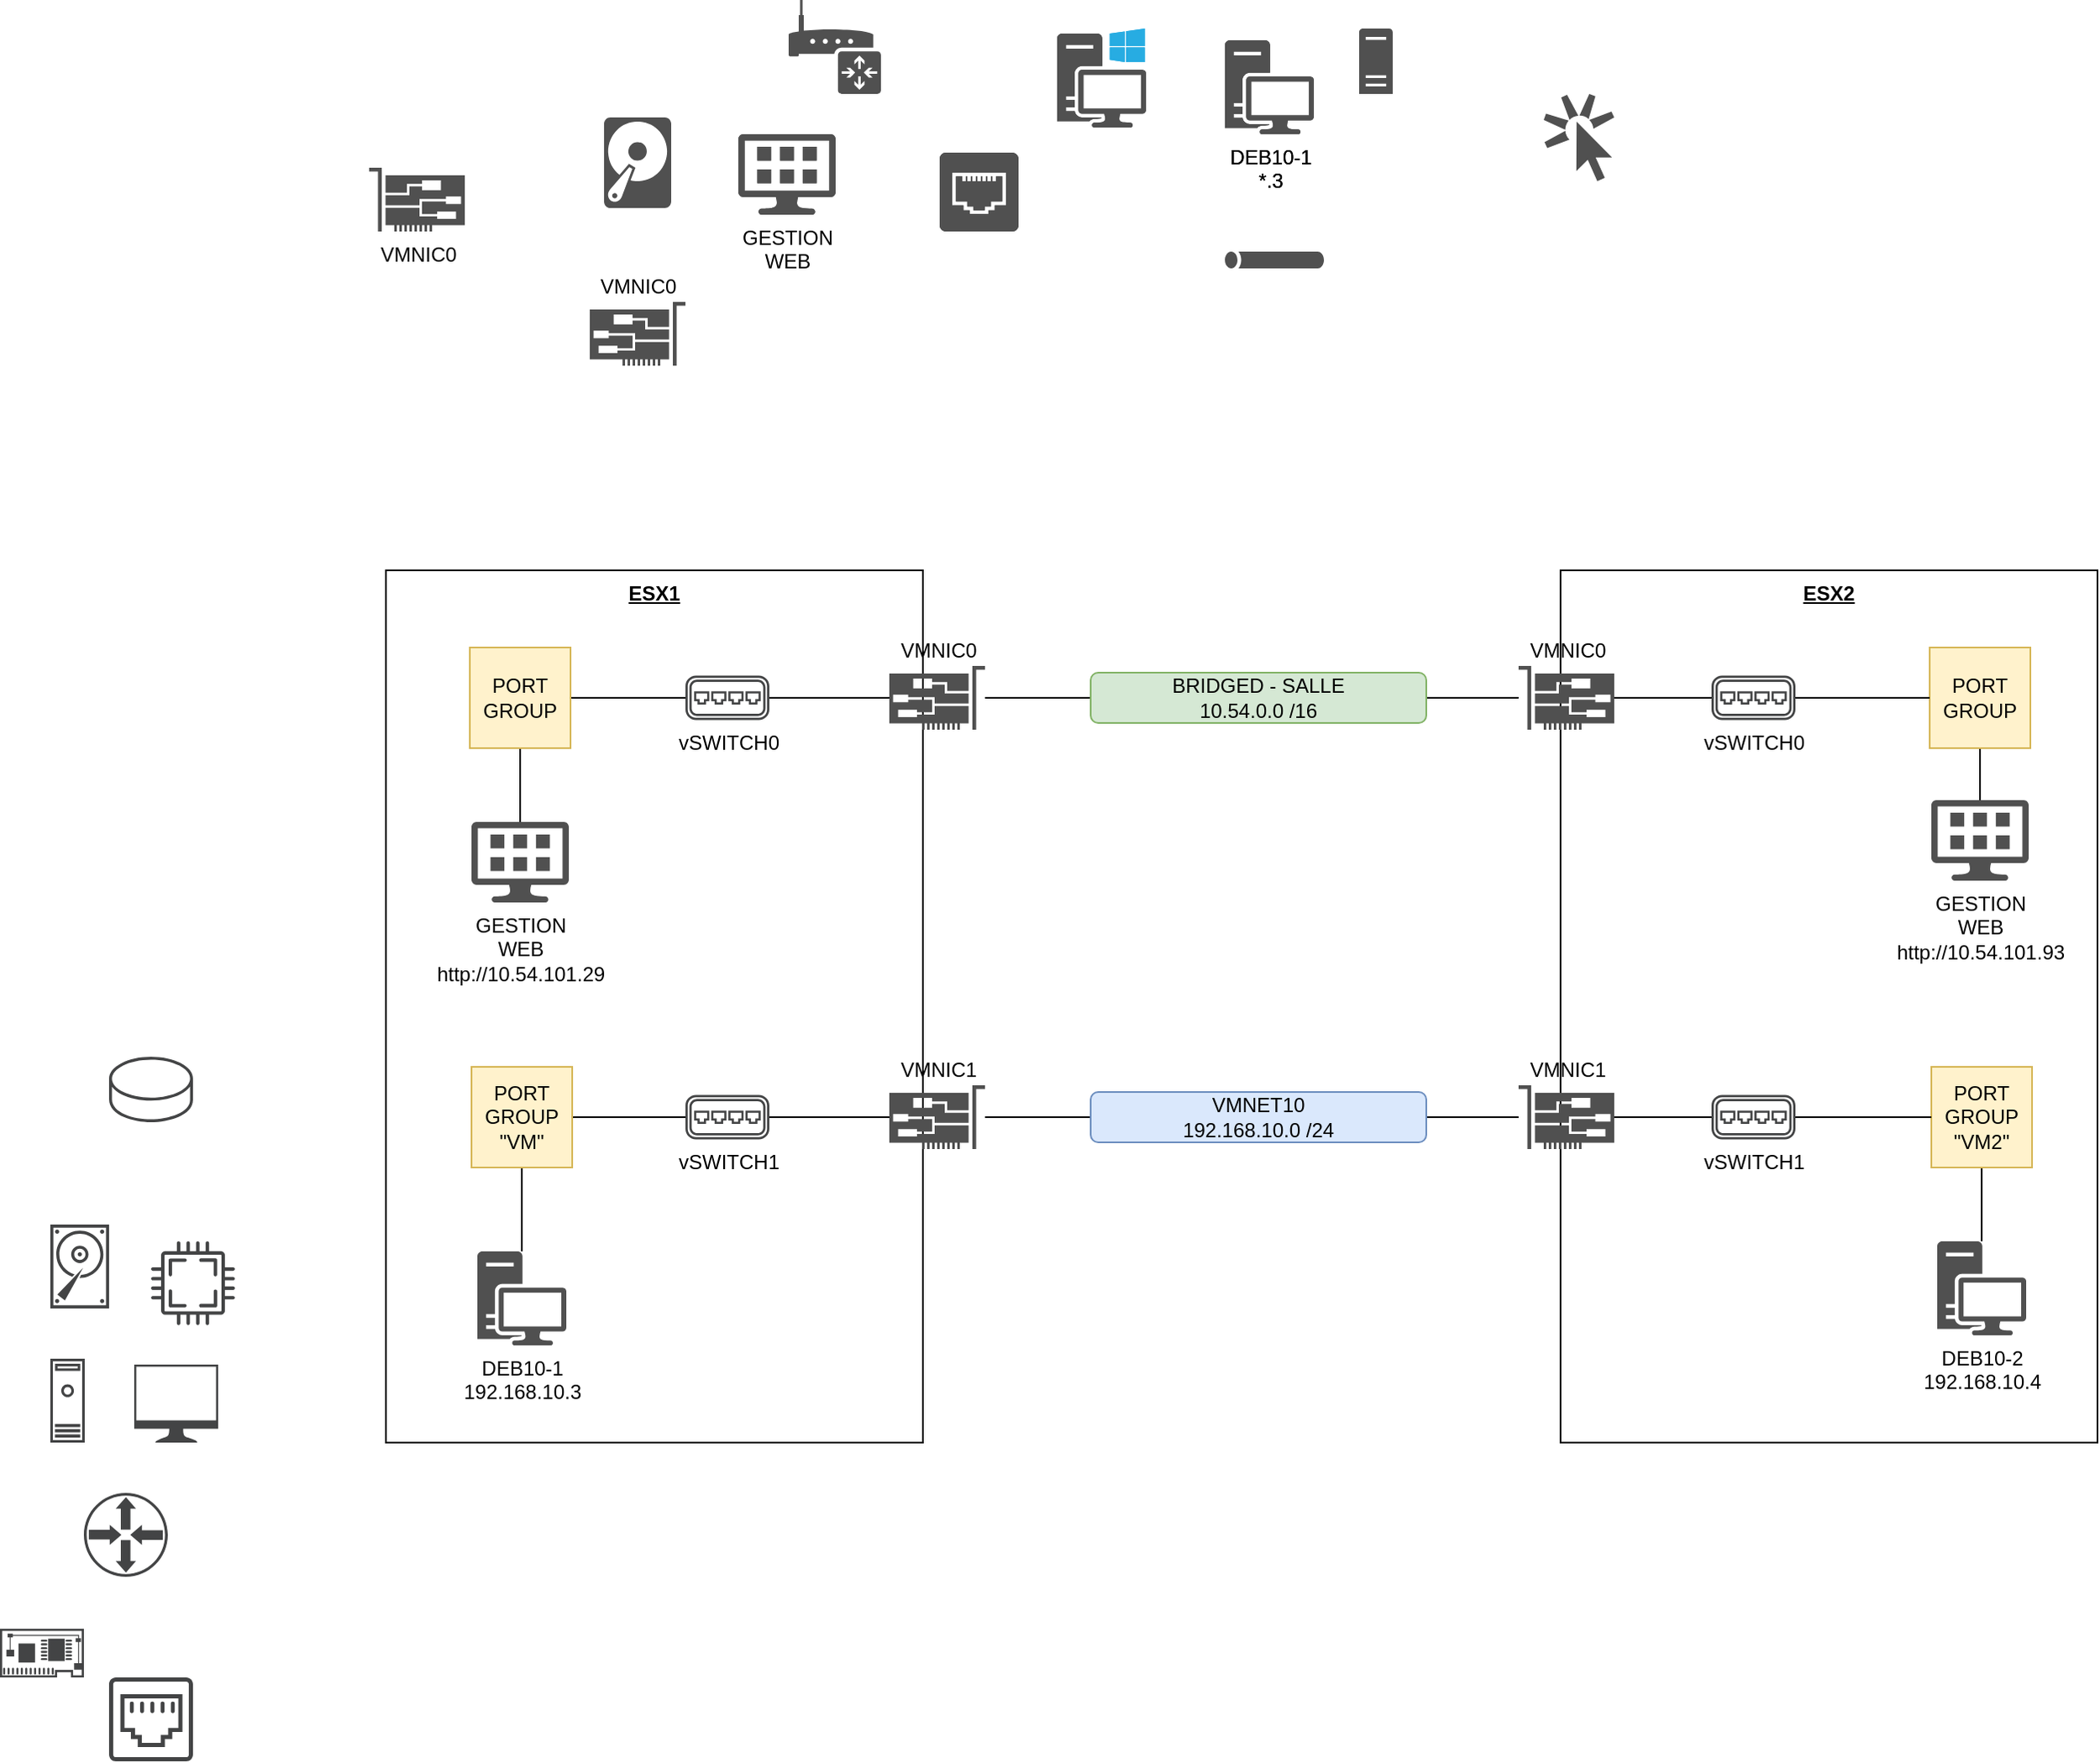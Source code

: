 <mxfile version="16.4.0" type="device" pages="4"><diagram id="kFMwOZAdms-JJXWLktRA" name="Page-1"><mxGraphModel dx="1929" dy="869" grid="1" gridSize="10" guides="1" tooltips="1" connect="1" arrows="1" fold="1" page="1" pageScale="1" pageWidth="827" pageHeight="1169" math="0" shadow="0"><root><mxCell id="0"/><mxCell id="1" parent="0"/><mxCell id="Ax_fCLlTTf212sNkKom6-58" value="ESX2" style="rounded=0;whiteSpace=wrap;html=1;horizontal=1;verticalAlign=top;fontStyle=5" parent="1" vertex="1"><mxGeometry x="920" y="360" width="320" height="520" as="geometry"/></mxCell><mxCell id="Ax_fCLlTTf212sNkKom6-12" value="&lt;b&gt;&lt;u&gt;ESX1&lt;/u&gt;&lt;/b&gt;" style="rounded=0;whiteSpace=wrap;html=1;horizontal=1;verticalAlign=top;" parent="1" vertex="1"><mxGeometry x="220" y="360" width="320" height="520" as="geometry"/></mxCell><mxCell id="Ax_fCLlTTf212sNkKom6-80" style="edgeStyle=orthogonalEdgeStyle;rounded=0;orthogonalLoop=1;jettySize=auto;html=1;exitX=0;exitY=0.5;exitDx=0;exitDy=0;endArrow=none;endFill=0;" parent="1" source="Ax_fCLlTTf212sNkKom6-2" target="Ax_fCLlTTf212sNkKom6-29" edge="1"><mxGeometry relative="1" as="geometry"/></mxCell><mxCell id="Ax_fCLlTTf212sNkKom6-81" style="edgeStyle=orthogonalEdgeStyle;rounded=0;orthogonalLoop=1;jettySize=auto;html=1;exitX=1;exitY=0.5;exitDx=0;exitDy=0;endArrow=none;endFill=0;" parent="1" source="Ax_fCLlTTf212sNkKom6-2" target="Ax_fCLlTTf212sNkKom6-51" edge="1"><mxGeometry relative="1" as="geometry"/></mxCell><mxCell id="Ax_fCLlTTf212sNkKom6-2" value="BRIDGED - SALLE&lt;br&gt;10.54.0.0 /16" style="rounded=1;whiteSpace=wrap;html=1;fillColor=#d5e8d4;strokeColor=#82b366;" parent="1" vertex="1"><mxGeometry x="640" y="421" width="200" height="30" as="geometry"/></mxCell><mxCell id="Ax_fCLlTTf212sNkKom6-3" value="" style="sketch=0;pointerEvents=1;shadow=0;dashed=0;html=1;strokeColor=none;fillColor=#505050;labelPosition=center;verticalLabelPosition=bottom;verticalAlign=top;outlineConnect=0;align=center;shape=mxgraph.office.devices.router;" parent="1" vertex="1"><mxGeometry x="460" y="20" width="55" height="56" as="geometry"/></mxCell><mxCell id="Ax_fCLlTTf212sNkKom6-4" value="VMNIC0" style="sketch=0;pointerEvents=1;shadow=0;dashed=0;html=1;strokeColor=none;fillColor=#505050;labelPosition=center;verticalLabelPosition=bottom;verticalAlign=top;outlineConnect=0;align=center;shape=mxgraph.office.devices.nic;" parent="1" vertex="1"><mxGeometry x="210" y="120" width="57" height="38" as="geometry"/></mxCell><mxCell id="Ax_fCLlTTf212sNkKom6-5" value="" style="sketch=0;pointerEvents=1;shadow=0;dashed=0;html=1;strokeColor=none;fillColor=#505050;labelPosition=center;verticalLabelPosition=bottom;verticalAlign=top;outlineConnect=0;align=center;shape=mxgraph.office.devices.management_console;" parent="1" vertex="1"><mxGeometry x="430" y="100" width="58" height="48" as="geometry"/></mxCell><mxCell id="Ax_fCLlTTf212sNkKom6-6" value="" style="sketch=0;pointerEvents=1;shadow=0;dashed=0;html=1;strokeColor=none;fillColor=#505050;labelPosition=center;verticalLabelPosition=bottom;verticalAlign=top;outlineConnect=0;align=center;shape=mxgraph.office.devices.hard_disk;" parent="1" vertex="1"><mxGeometry x="350" y="90" width="40" height="54" as="geometry"/></mxCell><mxCell id="Ax_fCLlTTf212sNkKom6-7" value="" style="sketch=0;pointerEvents=1;shadow=0;dashed=0;html=1;strokeColor=none;fillColor=#505050;labelPosition=center;verticalLabelPosition=bottom;verticalAlign=top;outlineConnect=0;align=center;shape=mxgraph.office.devices.data_jack;" parent="1" vertex="1"><mxGeometry x="550" y="111" width="47" height="47" as="geometry"/></mxCell><mxCell id="Ax_fCLlTTf212sNkKom6-8" value="DEB10-1&lt;br&gt;192.168.10.3" style="sketch=0;pointerEvents=1;shadow=0;dashed=0;html=1;strokeColor=none;fillColor=#505050;labelPosition=center;verticalLabelPosition=bottom;verticalAlign=top;outlineConnect=0;align=center;shape=mxgraph.office.devices.workstation;" parent="1" vertex="1"><mxGeometry x="274.5" y="766" width="53" height="56" as="geometry"/></mxCell><mxCell id="Ax_fCLlTTf212sNkKom6-9" value="" style="sketch=0;pointerEvents=1;shadow=0;dashed=0;html=1;strokeColor=none;fillColor=#505050;labelPosition=center;verticalLabelPosition=bottom;verticalAlign=top;outlineConnect=0;align=center;shape=mxgraph.office.devices.workstation_pc;" parent="1" vertex="1"><mxGeometry x="620" y="37" width="53" height="59" as="geometry"/></mxCell><mxCell id="Ax_fCLlTTf212sNkKom6-10" value="" style="sketch=0;pointerEvents=1;shadow=0;dashed=0;html=1;strokeColor=none;fillColor=#505050;labelPosition=center;verticalLabelPosition=bottom;verticalAlign=top;outlineConnect=0;align=center;shape=mxgraph.office.servers.server_generic;" parent="1" vertex="1"><mxGeometry x="800" y="37" width="20" height="39" as="geometry"/></mxCell><mxCell id="Ax_fCLlTTf212sNkKom6-78" style="edgeStyle=orthogonalEdgeStyle;rounded=0;orthogonalLoop=1;jettySize=auto;html=1;exitX=0;exitY=0.5;exitDx=0;exitDy=0;endArrow=none;endFill=0;" parent="1" source="Ax_fCLlTTf212sNkKom6-11" target="Ax_fCLlTTf212sNkKom6-59" edge="1"><mxGeometry relative="1" as="geometry"/></mxCell><mxCell id="Ax_fCLlTTf212sNkKom6-79" style="edgeStyle=orthogonalEdgeStyle;rounded=0;orthogonalLoop=1;jettySize=auto;html=1;exitX=1;exitY=0.5;exitDx=0;exitDy=0;endArrow=none;endFill=0;" parent="1" source="Ax_fCLlTTf212sNkKom6-11" target="Ax_fCLlTTf212sNkKom6-60" edge="1"><mxGeometry relative="1" as="geometry"/></mxCell><mxCell id="Ax_fCLlTTf212sNkKom6-11" value="VMNET10 &lt;br&gt;192.168.10.0 /24" style="rounded=1;whiteSpace=wrap;html=1;fillColor=#dae8fc;strokeColor=#6c8ebf;" parent="1" vertex="1"><mxGeometry x="640" y="671" width="200" height="30" as="geometry"/></mxCell><mxCell id="Ax_fCLlTTf212sNkKom6-73" style="edgeStyle=orthogonalEdgeStyle;rounded=0;orthogonalLoop=1;jettySize=auto;html=1;exitX=0.5;exitY=1;exitDx=0;exitDy=0;endArrow=none;endFill=0;" parent="1" source="Ax_fCLlTTf212sNkKom6-13" target="Ax_fCLlTTf212sNkKom6-54" edge="1"><mxGeometry relative="1" as="geometry"/></mxCell><mxCell id="Ax_fCLlTTf212sNkKom6-13" value="PORT&lt;br&gt;GROUP" style="rounded=0;whiteSpace=wrap;html=1;fillColor=#fff2cc;strokeColor=#d6b656;" parent="1" vertex="1"><mxGeometry x="1140" y="406" width="60" height="60" as="geometry"/></mxCell><mxCell id="Ax_fCLlTTf212sNkKom6-65" style="edgeStyle=orthogonalEdgeStyle;rounded=0;orthogonalLoop=1;jettySize=auto;html=1;exitX=1;exitY=0.5;exitDx=0;exitDy=0;endArrow=none;endFill=0;" parent="1" source="Ax_fCLlTTf212sNkKom6-19" target="Ax_fCLlTTf212sNkKom6-50" edge="1"><mxGeometry relative="1" as="geometry"/></mxCell><mxCell id="Ax_fCLlTTf212sNkKom6-70" style="edgeStyle=orthogonalEdgeStyle;rounded=0;orthogonalLoop=1;jettySize=auto;html=1;exitX=0.5;exitY=1;exitDx=0;exitDy=0;endArrow=none;endFill=0;" parent="1" source="Ax_fCLlTTf212sNkKom6-19" target="Ax_fCLlTTf212sNkKom6-8" edge="1"><mxGeometry relative="1" as="geometry"/></mxCell><mxCell id="Ax_fCLlTTf212sNkKom6-19" value="PORT&lt;br&gt;GROUP&lt;br&gt;&quot;VM&quot;" style="rounded=0;whiteSpace=wrap;html=1;fillColor=#fff2cc;strokeColor=#d6b656;" parent="1" vertex="1"><mxGeometry x="271" y="656" width="60" height="60" as="geometry"/></mxCell><mxCell id="Ax_fCLlTTf212sNkKom6-28" value="DEB10-1&lt;br&gt;*.3" style="sketch=0;pointerEvents=1;shadow=0;dashed=0;html=1;strokeColor=none;fillColor=#505050;labelPosition=center;verticalLabelPosition=bottom;verticalAlign=top;outlineConnect=0;align=center;shape=mxgraph.office.devices.workstation;" parent="1" vertex="1"><mxGeometry x="720" y="44" width="53" height="56" as="geometry"/></mxCell><mxCell id="Ax_fCLlTTf212sNkKom6-67" style="edgeStyle=orthogonalEdgeStyle;rounded=0;orthogonalLoop=1;jettySize=auto;html=1;endArrow=none;endFill=0;" parent="1" source="Ax_fCLlTTf212sNkKom6-29" target="Ax_fCLlTTf212sNkKom6-62" edge="1"><mxGeometry relative="1" as="geometry"/></mxCell><mxCell id="Ax_fCLlTTf212sNkKom6-29" value="VMNIC0" style="sketch=0;pointerEvents=1;shadow=0;dashed=0;html=1;strokeColor=none;fillColor=#505050;labelPosition=center;verticalLabelPosition=top;verticalAlign=bottom;outlineConnect=0;align=center;shape=mxgraph.office.devices.nic;rotation=0;horizontal=1;textDirection=ltr;direction=west;flipH=0;flipV=1;" parent="1" vertex="1"><mxGeometry x="520" y="417" width="57" height="38" as="geometry"/></mxCell><mxCell id="Ax_fCLlTTf212sNkKom6-31" value="VMNIC0" style="sketch=0;pointerEvents=1;shadow=0;dashed=0;html=1;strokeColor=none;fillColor=#505050;labelPosition=center;verticalLabelPosition=top;verticalAlign=bottom;outlineConnect=0;align=center;shape=mxgraph.office.devices.nic;rotation=0;horizontal=1;textDirection=ltr;direction=west;flipH=0;flipV=1;" parent="1" vertex="1"><mxGeometry x="341.5" y="200" width="57" height="38" as="geometry"/></mxCell><mxCell id="Ax_fCLlTTf212sNkKom6-32" value="GESTION&lt;br&gt;WEB" style="sketch=0;pointerEvents=1;shadow=0;dashed=0;html=1;strokeColor=none;fillColor=#505050;labelPosition=center;verticalLabelPosition=bottom;verticalAlign=top;outlineConnect=0;align=center;shape=mxgraph.office.devices.management_console;" parent="1" vertex="1"><mxGeometry x="430" y="100" width="58" height="48" as="geometry"/></mxCell><mxCell id="Ax_fCLlTTf212sNkKom6-33" value="" style="sketch=0;pointerEvents=1;shadow=0;dashed=0;html=1;strokeColor=none;fillColor=#505050;labelPosition=center;verticalLabelPosition=bottom;verticalAlign=top;outlineConnect=0;align=center;shape=mxgraph.office.devices.data_jack;" parent="1" vertex="1"><mxGeometry x="550" y="111" width="47" height="47" as="geometry"/></mxCell><mxCell id="Ax_fCLlTTf212sNkKom6-34" value="" style="sketch=0;pointerEvents=1;shadow=0;dashed=0;html=1;strokeColor=none;fillColor=#505050;labelPosition=center;verticalLabelPosition=bottom;verticalAlign=top;outlineConnect=0;align=center;shape=mxgraph.office.devices.workstation_pc;" parent="1" vertex="1"><mxGeometry x="620" y="37" width="53" height="59" as="geometry"/></mxCell><mxCell id="Ax_fCLlTTf212sNkKom6-35" value="DEB10-1&lt;br&gt;*.3" style="sketch=0;pointerEvents=1;shadow=0;dashed=0;html=1;strokeColor=none;fillColor=#505050;labelPosition=center;verticalLabelPosition=bottom;verticalAlign=top;outlineConnect=0;align=center;shape=mxgraph.office.devices.workstation;" parent="1" vertex="1"><mxGeometry x="720" y="44" width="53" height="56" as="geometry"/></mxCell><mxCell id="Ax_fCLlTTf212sNkKom6-40" value="" style="sketch=0;pointerEvents=1;shadow=0;dashed=0;html=1;strokeColor=none;fillColor=#505050;labelPosition=center;verticalLabelPosition=bottom;verticalAlign=top;outlineConnect=0;align=center;shape=mxgraph.office.concepts.get_started;" parent="1" vertex="1"><mxGeometry x="910" y="76" width="42" height="52" as="geometry"/></mxCell><mxCell id="Ax_fCLlTTf212sNkKom6-41" value="" style="sketch=0;pointerEvents=1;shadow=0;dashed=0;html=1;strokeColor=none;fillColor=#505050;labelPosition=center;verticalLabelPosition=bottom;verticalAlign=top;outlineConnect=0;align=center;shape=mxgraph.office.servers.tunnel_straight;" parent="1" vertex="1"><mxGeometry x="720" y="170" width="59" height="10" as="geometry"/></mxCell><mxCell id="Ax_fCLlTTf212sNkKom6-42" value="" style="sketch=0;pointerEvents=1;shadow=0;dashed=0;html=1;strokeColor=none;fillColor=#434445;aspect=fixed;labelPosition=center;verticalLabelPosition=bottom;verticalAlign=top;align=center;outlineConnect=0;shape=mxgraph.vvd.physical_network_adapter;" parent="1" vertex="1"><mxGeometry x="-10" y="991" width="50" height="29.0" as="geometry"/></mxCell><mxCell id="Ax_fCLlTTf212sNkKom6-43" value="" style="sketch=0;pointerEvents=1;shadow=0;dashed=0;html=1;strokeColor=none;fillColor=#434445;aspect=fixed;labelPosition=center;verticalLabelPosition=bottom;verticalAlign=top;align=center;outlineConnect=0;shape=mxgraph.vvd.physical_upstream_router;" parent="1" vertex="1"><mxGeometry x="40" y="910" width="50" height="50" as="geometry"/></mxCell><mxCell id="Ax_fCLlTTf212sNkKom6-44" value="" style="sketch=0;pointerEvents=1;shadow=0;dashed=0;html=1;strokeColor=none;fillColor=#434445;aspect=fixed;labelPosition=center;verticalLabelPosition=bottom;verticalAlign=top;align=center;outlineConnect=0;shape=mxgraph.vvd.machine;" parent="1" vertex="1"><mxGeometry x="20" y="830" width="20.5" height="50" as="geometry"/></mxCell><mxCell id="Ax_fCLlTTf212sNkKom6-45" value="" style="sketch=0;pointerEvents=1;shadow=0;dashed=0;html=1;strokeColor=none;fillColor=#434445;aspect=fixed;labelPosition=center;verticalLabelPosition=bottom;verticalAlign=top;align=center;outlineConnect=0;shape=mxgraph.vvd.monitor;" parent="1" vertex="1"><mxGeometry x="70" y="833.5" width="50" height="46.5" as="geometry"/></mxCell><mxCell id="Ax_fCLlTTf212sNkKom6-46" value="" style="sketch=0;pointerEvents=1;shadow=0;dashed=0;html=1;strokeColor=none;fillColor=#434445;aspect=fixed;labelPosition=center;verticalLabelPosition=bottom;verticalAlign=top;align=center;outlineConnect=0;shape=mxgraph.vvd.ethernet_port;" parent="1" vertex="1"><mxGeometry x="55" y="1020" width="50" height="50" as="geometry"/></mxCell><mxCell id="Ax_fCLlTTf212sNkKom6-47" value="" style="sketch=0;pointerEvents=1;shadow=0;dashed=0;html=1;strokeColor=none;fillColor=#434445;aspect=fixed;labelPosition=center;verticalLabelPosition=bottom;verticalAlign=top;align=center;outlineConnect=0;shape=mxgraph.vvd.disk;" parent="1" vertex="1"><mxGeometry x="20" y="750" width="35" height="50" as="geometry"/></mxCell><mxCell id="Ax_fCLlTTf212sNkKom6-48" value="" style="sketch=0;pointerEvents=1;shadow=0;dashed=0;html=1;strokeColor=none;fillColor=#434445;aspect=fixed;labelPosition=center;verticalLabelPosition=bottom;verticalAlign=top;align=center;outlineConnect=0;shape=mxgraph.vvd.cpu;" parent="1" vertex="1"><mxGeometry x="80" y="760" width="50" height="50" as="geometry"/></mxCell><mxCell id="Ax_fCLlTTf212sNkKom6-49" value="" style="sketch=0;pointerEvents=1;shadow=0;dashed=0;html=1;strokeColor=none;fillColor=#434445;aspect=fixed;labelPosition=center;verticalLabelPosition=bottom;verticalAlign=top;align=center;outlineConnect=0;shape=mxgraph.vvd.datastore;" parent="1" vertex="1"><mxGeometry x="55" y="650" width="50" height="39" as="geometry"/></mxCell><mxCell id="Ax_fCLlTTf212sNkKom6-50" value="&lt;span style=&quot;&quot;&gt;vSWITCH1&lt;/span&gt;" style="sketch=0;pointerEvents=1;shadow=0;dashed=0;html=1;strokeColor=none;fillColor=#434445;aspect=fixed;labelPosition=center;verticalLabelPosition=bottom;verticalAlign=top;align=center;outlineConnect=0;shape=mxgraph.vvd.virtual_switch;" parent="1" vertex="1"><mxGeometry x="398.5" y="672.75" width="50" height="26.5" as="geometry"/></mxCell><mxCell id="Ax_fCLlTTf212sNkKom6-71" style="edgeStyle=orthogonalEdgeStyle;rounded=0;orthogonalLoop=1;jettySize=auto;html=1;endArrow=none;endFill=0;" parent="1" source="Ax_fCLlTTf212sNkKom6-51" target="Ax_fCLlTTf212sNkKom6-52" edge="1"><mxGeometry relative="1" as="geometry"/></mxCell><mxCell id="Ax_fCLlTTf212sNkKom6-51" value="VMNIC0" style="sketch=0;pointerEvents=1;shadow=0;dashed=0;html=1;strokeColor=none;fillColor=#505050;labelPosition=center;verticalLabelPosition=top;verticalAlign=bottom;outlineConnect=0;align=center;shape=mxgraph.office.devices.nic;rotation=0;horizontal=1;textDirection=ltr;direction=west;flipH=1;flipV=1;" parent="1" vertex="1"><mxGeometry x="895" y="417" width="57" height="38" as="geometry"/></mxCell><mxCell id="Ax_fCLlTTf212sNkKom6-72" style="edgeStyle=orthogonalEdgeStyle;rounded=0;orthogonalLoop=1;jettySize=auto;html=1;entryX=0;entryY=0.5;entryDx=0;entryDy=0;endArrow=none;endFill=0;" parent="1" source="Ax_fCLlTTf212sNkKom6-52" target="Ax_fCLlTTf212sNkKom6-13" edge="1"><mxGeometry relative="1" as="geometry"/></mxCell><mxCell id="Ax_fCLlTTf212sNkKom6-52" value="&lt;span style=&quot;&quot;&gt;vSWITCH0&lt;/span&gt;" style="sketch=0;pointerEvents=1;shadow=0;dashed=0;html=1;strokeColor=none;fillColor=#434445;aspect=fixed;labelPosition=center;verticalLabelPosition=bottom;verticalAlign=top;align=center;outlineConnect=0;shape=mxgraph.vvd.virtual_switch;" parent="1" vertex="1"><mxGeometry x="1010" y="422.75" width="50" height="26.5" as="geometry"/></mxCell><mxCell id="Ax_fCLlTTf212sNkKom6-54" value="GESTION&lt;br&gt;WEB&lt;br&gt;http://10.54.101.93" style="sketch=0;pointerEvents=1;shadow=0;dashed=0;html=1;strokeColor=none;fillColor=#505050;labelPosition=center;verticalLabelPosition=bottom;verticalAlign=top;outlineConnect=0;align=center;shape=mxgraph.office.devices.management_console;" parent="1" vertex="1"><mxGeometry x="1141" y="497" width="58" height="48" as="geometry"/></mxCell><mxCell id="Ax_fCLlTTf212sNkKom6-77" style="edgeStyle=orthogonalEdgeStyle;rounded=0;orthogonalLoop=1;jettySize=auto;html=1;exitX=0.5;exitY=1;exitDx=0;exitDy=0;endArrow=none;endFill=0;" parent="1" source="Ax_fCLlTTf212sNkKom6-57" target="Ax_fCLlTTf212sNkKom6-76" edge="1"><mxGeometry relative="1" as="geometry"/></mxCell><mxCell id="Ax_fCLlTTf212sNkKom6-57" value="PORT&lt;br&gt;GROUP&lt;br&gt;&quot;VM2&quot;" style="rounded=0;whiteSpace=wrap;html=1;fillColor=#fff2cc;strokeColor=#d6b656;" parent="1" vertex="1"><mxGeometry x="1141" y="656" width="60" height="60" as="geometry"/></mxCell><mxCell id="Ax_fCLlTTf212sNkKom6-66" style="edgeStyle=orthogonalEdgeStyle;rounded=0;orthogonalLoop=1;jettySize=auto;html=1;endArrow=none;endFill=0;" parent="1" source="Ax_fCLlTTf212sNkKom6-59" target="Ax_fCLlTTf212sNkKom6-50" edge="1"><mxGeometry relative="1" as="geometry"/></mxCell><mxCell id="Ax_fCLlTTf212sNkKom6-59" value="VMNIC1" style="sketch=0;pointerEvents=1;shadow=0;dashed=0;html=1;strokeColor=none;fillColor=#505050;labelPosition=center;verticalLabelPosition=top;verticalAlign=bottom;outlineConnect=0;align=center;shape=mxgraph.office.devices.nic;rotation=0;horizontal=1;textDirection=ltr;direction=west;flipH=0;flipV=1;" parent="1" vertex="1"><mxGeometry x="520" y="667" width="57" height="38" as="geometry"/></mxCell><mxCell id="Ax_fCLlTTf212sNkKom6-74" style="edgeStyle=orthogonalEdgeStyle;rounded=0;orthogonalLoop=1;jettySize=auto;html=1;endArrow=none;endFill=0;" parent="1" source="Ax_fCLlTTf212sNkKom6-60" target="Ax_fCLlTTf212sNkKom6-61" edge="1"><mxGeometry relative="1" as="geometry"/></mxCell><mxCell id="Ax_fCLlTTf212sNkKom6-60" value="VMNIC1" style="sketch=0;pointerEvents=1;shadow=0;dashed=0;html=1;strokeColor=none;fillColor=#505050;labelPosition=center;verticalLabelPosition=top;verticalAlign=bottom;outlineConnect=0;align=center;shape=mxgraph.office.devices.nic;rotation=0;horizontal=1;textDirection=ltr;direction=west;flipH=1;flipV=1;" parent="1" vertex="1"><mxGeometry x="895" y="667" width="57" height="38" as="geometry"/></mxCell><mxCell id="Ax_fCLlTTf212sNkKom6-75" style="edgeStyle=orthogonalEdgeStyle;rounded=0;orthogonalLoop=1;jettySize=auto;html=1;endArrow=none;endFill=0;entryX=0;entryY=0.5;entryDx=0;entryDy=0;" parent="1" source="Ax_fCLlTTf212sNkKom6-61" target="Ax_fCLlTTf212sNkKom6-57" edge="1"><mxGeometry relative="1" as="geometry"><mxPoint x="1160" y="684" as="targetPoint"/></mxGeometry></mxCell><mxCell id="Ax_fCLlTTf212sNkKom6-61" value="&lt;span style=&quot;&quot;&gt;vSWITCH1&lt;/span&gt;" style="sketch=0;pointerEvents=1;shadow=0;dashed=0;html=1;strokeColor=none;fillColor=#434445;aspect=fixed;labelPosition=center;verticalLabelPosition=bottom;verticalAlign=top;align=center;outlineConnect=0;shape=mxgraph.vvd.virtual_switch;" parent="1" vertex="1"><mxGeometry x="1010" y="672.75" width="50" height="26.5" as="geometry"/></mxCell><mxCell id="Ax_fCLlTTf212sNkKom6-62" value="&lt;span style=&quot;&quot;&gt;vSWITCH0&lt;/span&gt;" style="sketch=0;pointerEvents=1;shadow=0;dashed=0;html=1;strokeColor=none;fillColor=#434445;aspect=fixed;labelPosition=center;verticalLabelPosition=bottom;verticalAlign=top;align=center;outlineConnect=0;shape=mxgraph.vvd.virtual_switch;" parent="1" vertex="1"><mxGeometry x="398.5" y="422.75" width="50" height="26.5" as="geometry"/></mxCell><mxCell id="Ax_fCLlTTf212sNkKom6-68" style="edgeStyle=orthogonalEdgeStyle;rounded=0;orthogonalLoop=1;jettySize=auto;html=1;exitX=1;exitY=0.5;exitDx=0;exitDy=0;endArrow=none;endFill=0;" parent="1" source="Ax_fCLlTTf212sNkKom6-63" target="Ax_fCLlTTf212sNkKom6-62" edge="1"><mxGeometry relative="1" as="geometry"/></mxCell><mxCell id="Ax_fCLlTTf212sNkKom6-69" style="edgeStyle=orthogonalEdgeStyle;rounded=0;orthogonalLoop=1;jettySize=auto;html=1;exitX=0.5;exitY=1;exitDx=0;exitDy=0;endArrow=none;endFill=0;" parent="1" source="Ax_fCLlTTf212sNkKom6-63" target="Ax_fCLlTTf212sNkKom6-64" edge="1"><mxGeometry relative="1" as="geometry"/></mxCell><mxCell id="Ax_fCLlTTf212sNkKom6-63" value="PORT&lt;br&gt;GROUP" style="rounded=0;whiteSpace=wrap;html=1;fillColor=#fff2cc;strokeColor=#d6b656;" parent="1" vertex="1"><mxGeometry x="270" y="406" width="60" height="60" as="geometry"/></mxCell><mxCell id="Ax_fCLlTTf212sNkKom6-64" value="GESTION&lt;br&gt;WEB&lt;br&gt;http://10.54.101.29" style="sketch=0;pointerEvents=1;shadow=0;dashed=0;html=1;strokeColor=none;fillColor=#505050;labelPosition=center;verticalLabelPosition=bottom;verticalAlign=top;outlineConnect=0;align=center;shape=mxgraph.office.devices.management_console;" parent="1" vertex="1"><mxGeometry x="271" y="510" width="58" height="48" as="geometry"/></mxCell><mxCell id="Ax_fCLlTTf212sNkKom6-76" value="DEB10-2&lt;br&gt;192.168.10.4" style="sketch=0;pointerEvents=1;shadow=0;dashed=0;html=1;strokeColor=none;fillColor=#505050;labelPosition=center;verticalLabelPosition=bottom;verticalAlign=top;outlineConnect=0;align=center;shape=mxgraph.office.devices.workstation;" parent="1" vertex="1"><mxGeometry x="1144.5" y="760" width="53" height="56" as="geometry"/></mxCell></root></mxGraphModel></diagram><diagram id="BLll4Z3KaCFWMvpgVlK2" name="double-esx"><mxGraphModel dx="1422" dy="865" grid="1" gridSize="10" guides="1" tooltips="1" connect="1" arrows="1" fold="1" page="1" pageScale="1" pageWidth="827" pageHeight="1169" math="0" shadow="0"><root><mxCell id="0"/><mxCell id="1" parent="0"/><mxCell id="qt9O9yXzVLDBQp32qlID-1" value="ESX2" style="rounded=0;whiteSpace=wrap;html=1;horizontal=1;verticalAlign=top;fontStyle=5;fillColor=#f5f5f5;strokeColor=#666666;fontColor=#333333;" parent="1" vertex="1"><mxGeometry x="920" y="360" width="320" height="520" as="geometry"/></mxCell><mxCell id="qt9O9yXzVLDBQp32qlID-2" value="&lt;b&gt;&lt;u&gt;ESX1&lt;/u&gt;&lt;/b&gt;" style="rounded=0;whiteSpace=wrap;html=1;horizontal=1;verticalAlign=top;fillColor=#f5f5f5;fontColor=#333333;strokeColor=#666666;" parent="1" vertex="1"><mxGeometry x="220" y="360" width="320" height="520" as="geometry"/></mxCell><mxCell id="qt9O9yXzVLDBQp32qlID-3" style="edgeStyle=orthogonalEdgeStyle;rounded=0;orthogonalLoop=1;jettySize=auto;html=1;exitX=0;exitY=0.5;exitDx=0;exitDy=0;endArrow=none;endFill=0;" parent="1" source="qt9O9yXzVLDBQp32qlID-5" target="qt9O9yXzVLDBQp32qlID-24" edge="1"><mxGeometry relative="1" as="geometry"/></mxCell><mxCell id="qt9O9yXzVLDBQp32qlID-4" style="edgeStyle=orthogonalEdgeStyle;rounded=0;orthogonalLoop=1;jettySize=auto;html=1;exitX=1;exitY=0.5;exitDx=0;exitDy=0;endArrow=none;endFill=0;" parent="1" source="qt9O9yXzVLDBQp32qlID-5" target="qt9O9yXzVLDBQp32qlID-42" edge="1"><mxGeometry relative="1" as="geometry"/></mxCell><mxCell id="qt9O9yXzVLDBQp32qlID-5" value="BRIDGED - SALLE&lt;br&gt;10.54.0.0 /16" style="rounded=1;whiteSpace=wrap;html=1;fillColor=#d5e8d4;strokeColor=#82b366;" parent="1" vertex="1"><mxGeometry x="640" y="421" width="200" height="30" as="geometry"/></mxCell><mxCell id="qt9O9yXzVLDBQp32qlID-11" value="DEB10-1&lt;br&gt;192.168.10.3" style="sketch=0;pointerEvents=1;shadow=0;dashed=0;html=1;strokeColor=none;fillColor=#505050;labelPosition=center;verticalLabelPosition=bottom;verticalAlign=top;outlineConnect=0;align=center;shape=mxgraph.office.devices.workstation;" parent="1" vertex="1"><mxGeometry x="274.5" y="766" width="53" height="56" as="geometry"/></mxCell><mxCell id="qt9O9yXzVLDBQp32qlID-14" style="edgeStyle=orthogonalEdgeStyle;rounded=0;orthogonalLoop=1;jettySize=auto;html=1;exitX=0;exitY=0.5;exitDx=0;exitDy=0;endArrow=none;endFill=0;" parent="1" source="qt9O9yXzVLDBQp32qlID-16" target="qt9O9yXzVLDBQp32qlID-49" edge="1"><mxGeometry relative="1" as="geometry"/></mxCell><mxCell id="qt9O9yXzVLDBQp32qlID-15" style="edgeStyle=orthogonalEdgeStyle;rounded=0;orthogonalLoop=1;jettySize=auto;html=1;exitX=1;exitY=0.5;exitDx=0;exitDy=0;endArrow=none;endFill=0;" parent="1" source="qt9O9yXzVLDBQp32qlID-16" target="qt9O9yXzVLDBQp32qlID-51" edge="1"><mxGeometry relative="1" as="geometry"/></mxCell><mxCell id="qt9O9yXzVLDBQp32qlID-16" value="VMNET10 &lt;br&gt;192.168.10.0 /24" style="rounded=1;whiteSpace=wrap;html=1;fillColor=#dae8fc;strokeColor=#6c8ebf;" parent="1" vertex="1"><mxGeometry x="640" y="671" width="200" height="30" as="geometry"/></mxCell><mxCell id="qt9O9yXzVLDBQp32qlID-17" style="edgeStyle=orthogonalEdgeStyle;rounded=0;orthogonalLoop=1;jettySize=auto;html=1;exitX=0.5;exitY=1;exitDx=0;exitDy=0;endArrow=none;endFill=0;" parent="1" source="qt9O9yXzVLDBQp32qlID-18" target="qt9O9yXzVLDBQp32qlID-45" edge="1"><mxGeometry relative="1" as="geometry"/></mxCell><mxCell id="qt9O9yXzVLDBQp32qlID-18" value="PORT&lt;br&gt;GROUP" style="rounded=0;whiteSpace=wrap;html=1;fillColor=#fff2cc;strokeColor=#d6b656;" parent="1" vertex="1"><mxGeometry x="1140" y="406" width="60" height="60" as="geometry"/></mxCell><mxCell id="qt9O9yXzVLDBQp32qlID-19" style="edgeStyle=orthogonalEdgeStyle;rounded=0;orthogonalLoop=1;jettySize=auto;html=1;exitX=1;exitY=0.5;exitDx=0;exitDy=0;endArrow=none;endFill=0;" parent="1" source="qt9O9yXzVLDBQp32qlID-21" target="qt9O9yXzVLDBQp32qlID-40" edge="1"><mxGeometry relative="1" as="geometry"/></mxCell><mxCell id="qt9O9yXzVLDBQp32qlID-20" style="edgeStyle=orthogonalEdgeStyle;rounded=0;orthogonalLoop=1;jettySize=auto;html=1;exitX=0.5;exitY=1;exitDx=0;exitDy=0;endArrow=none;endFill=0;" parent="1" source="qt9O9yXzVLDBQp32qlID-21" target="qt9O9yXzVLDBQp32qlID-11" edge="1"><mxGeometry relative="1" as="geometry"/></mxCell><mxCell id="qt9O9yXzVLDBQp32qlID-21" value="PORT&lt;br&gt;GROUP&lt;br&gt;&quot;VM&quot;" style="rounded=0;whiteSpace=wrap;html=1;fillColor=#fff2cc;strokeColor=#d6b656;" parent="1" vertex="1"><mxGeometry x="271" y="656" width="60" height="60" as="geometry"/></mxCell><mxCell id="qt9O9yXzVLDBQp32qlID-23" style="edgeStyle=orthogonalEdgeStyle;rounded=0;orthogonalLoop=1;jettySize=auto;html=1;endArrow=none;endFill=0;" parent="1" source="qt9O9yXzVLDBQp32qlID-24" target="qt9O9yXzVLDBQp32qlID-54" edge="1"><mxGeometry relative="1" as="geometry"/></mxCell><mxCell id="qt9O9yXzVLDBQp32qlID-24" value="VMNIC0" style="sketch=0;pointerEvents=1;shadow=0;dashed=0;html=1;strokeColor=none;fillColor=#505050;labelPosition=center;verticalLabelPosition=top;verticalAlign=bottom;outlineConnect=0;align=center;shape=mxgraph.office.devices.nic;rotation=0;horizontal=1;textDirection=ltr;direction=west;flipH=0;flipV=1;" parent="1" vertex="1"><mxGeometry x="520" y="417" width="57" height="38" as="geometry"/></mxCell><mxCell id="qt9O9yXzVLDBQp32qlID-40" value="&lt;span style=&quot;&quot;&gt;vSWITCH1&lt;/span&gt;" style="sketch=0;pointerEvents=1;shadow=0;dashed=0;html=1;strokeColor=none;fillColor=#434445;aspect=fixed;labelPosition=center;verticalLabelPosition=bottom;verticalAlign=top;align=center;outlineConnect=0;shape=mxgraph.vvd.virtual_switch;" parent="1" vertex="1"><mxGeometry x="398.5" y="672.75" width="50" height="26.5" as="geometry"/></mxCell><mxCell id="qt9O9yXzVLDBQp32qlID-41" style="edgeStyle=orthogonalEdgeStyle;rounded=0;orthogonalLoop=1;jettySize=auto;html=1;endArrow=none;endFill=0;" parent="1" source="qt9O9yXzVLDBQp32qlID-42" target="qt9O9yXzVLDBQp32qlID-44" edge="1"><mxGeometry relative="1" as="geometry"/></mxCell><mxCell id="qt9O9yXzVLDBQp32qlID-42" value="VMNIC0" style="sketch=0;pointerEvents=1;shadow=0;dashed=0;html=1;strokeColor=none;fillColor=#505050;labelPosition=center;verticalLabelPosition=top;verticalAlign=bottom;outlineConnect=0;align=center;shape=mxgraph.office.devices.nic;rotation=0;horizontal=1;textDirection=ltr;direction=west;flipH=1;flipV=1;" parent="1" vertex="1"><mxGeometry x="895" y="417" width="57" height="38" as="geometry"/></mxCell><mxCell id="qt9O9yXzVLDBQp32qlID-43" style="edgeStyle=orthogonalEdgeStyle;rounded=0;orthogonalLoop=1;jettySize=auto;html=1;entryX=0;entryY=0.5;entryDx=0;entryDy=0;endArrow=none;endFill=0;" parent="1" source="qt9O9yXzVLDBQp32qlID-44" target="qt9O9yXzVLDBQp32qlID-18" edge="1"><mxGeometry relative="1" as="geometry"/></mxCell><mxCell id="qt9O9yXzVLDBQp32qlID-44" value="&lt;span style=&quot;&quot;&gt;vSWITCH0&lt;/span&gt;" style="sketch=0;pointerEvents=1;shadow=0;dashed=0;html=1;strokeColor=none;fillColor=#434445;aspect=fixed;labelPosition=center;verticalLabelPosition=bottom;verticalAlign=top;align=center;outlineConnect=0;shape=mxgraph.vvd.virtual_switch;" parent="1" vertex="1"><mxGeometry x="1010" y="422.75" width="50" height="26.5" as="geometry"/></mxCell><mxCell id="qt9O9yXzVLDBQp32qlID-45" value="GESTION&lt;br&gt;WEB&lt;br&gt;http://10.54.101.93" style="sketch=0;pointerEvents=1;shadow=0;dashed=0;html=1;strokeColor=none;fillColor=#505050;labelPosition=center;verticalLabelPosition=bottom;verticalAlign=top;outlineConnect=0;align=center;shape=mxgraph.office.devices.management_console;" parent="1" vertex="1"><mxGeometry x="1141" y="497" width="58" height="48" as="geometry"/></mxCell><mxCell id="qt9O9yXzVLDBQp32qlID-46" style="edgeStyle=orthogonalEdgeStyle;rounded=0;orthogonalLoop=1;jettySize=auto;html=1;exitX=0.5;exitY=1;exitDx=0;exitDy=0;endArrow=none;endFill=0;" parent="1" source="qt9O9yXzVLDBQp32qlID-47" target="qt9O9yXzVLDBQp32qlID-59" edge="1"><mxGeometry relative="1" as="geometry"/></mxCell><mxCell id="qt9O9yXzVLDBQp32qlID-47" value="PORT&lt;br&gt;GROUP&lt;br&gt;&quot;VM2&quot;" style="rounded=0;whiteSpace=wrap;html=1;fillColor=#fff2cc;strokeColor=#d6b656;" parent="1" vertex="1"><mxGeometry x="1141" y="656" width="60" height="60" as="geometry"/></mxCell><mxCell id="qt9O9yXzVLDBQp32qlID-48" style="edgeStyle=orthogonalEdgeStyle;rounded=0;orthogonalLoop=1;jettySize=auto;html=1;endArrow=none;endFill=0;" parent="1" source="qt9O9yXzVLDBQp32qlID-49" target="qt9O9yXzVLDBQp32qlID-40" edge="1"><mxGeometry relative="1" as="geometry"/></mxCell><mxCell id="qt9O9yXzVLDBQp32qlID-49" value="VMNIC1" style="sketch=0;pointerEvents=1;shadow=0;dashed=0;html=1;strokeColor=none;fillColor=#505050;labelPosition=center;verticalLabelPosition=top;verticalAlign=bottom;outlineConnect=0;align=center;shape=mxgraph.office.devices.nic;rotation=0;horizontal=1;textDirection=ltr;direction=west;flipH=0;flipV=1;" parent="1" vertex="1"><mxGeometry x="520" y="667" width="57" height="38" as="geometry"/></mxCell><mxCell id="qt9O9yXzVLDBQp32qlID-50" style="edgeStyle=orthogonalEdgeStyle;rounded=0;orthogonalLoop=1;jettySize=auto;html=1;endArrow=none;endFill=0;" parent="1" source="qt9O9yXzVLDBQp32qlID-51" target="qt9O9yXzVLDBQp32qlID-53" edge="1"><mxGeometry relative="1" as="geometry"/></mxCell><mxCell id="qt9O9yXzVLDBQp32qlID-51" value="VMNIC1" style="sketch=0;pointerEvents=1;shadow=0;dashed=0;html=1;strokeColor=none;fillColor=#505050;labelPosition=center;verticalLabelPosition=top;verticalAlign=bottom;outlineConnect=0;align=center;shape=mxgraph.office.devices.nic;rotation=0;horizontal=1;textDirection=ltr;direction=west;flipH=1;flipV=1;" parent="1" vertex="1"><mxGeometry x="895" y="667" width="57" height="38" as="geometry"/></mxCell><mxCell id="qt9O9yXzVLDBQp32qlID-52" style="edgeStyle=orthogonalEdgeStyle;rounded=0;orthogonalLoop=1;jettySize=auto;html=1;endArrow=none;endFill=0;entryX=0;entryY=0.5;entryDx=0;entryDy=0;" parent="1" source="qt9O9yXzVLDBQp32qlID-53" target="qt9O9yXzVLDBQp32qlID-47" edge="1"><mxGeometry relative="1" as="geometry"><mxPoint x="1160" y="684" as="targetPoint"/></mxGeometry></mxCell><mxCell id="qt9O9yXzVLDBQp32qlID-53" value="&lt;span style=&quot;&quot;&gt;vSWITCH1&lt;/span&gt;" style="sketch=0;pointerEvents=1;shadow=0;dashed=0;html=1;strokeColor=none;fillColor=#434445;aspect=fixed;labelPosition=center;verticalLabelPosition=bottom;verticalAlign=top;align=center;outlineConnect=0;shape=mxgraph.vvd.virtual_switch;" parent="1" vertex="1"><mxGeometry x="1010" y="672.75" width="50" height="26.5" as="geometry"/></mxCell><mxCell id="qt9O9yXzVLDBQp32qlID-54" value="&lt;span style=&quot;&quot;&gt;vSWITCH0&lt;/span&gt;" style="sketch=0;pointerEvents=1;shadow=0;dashed=0;html=1;strokeColor=none;fillColor=#434445;aspect=fixed;labelPosition=center;verticalLabelPosition=bottom;verticalAlign=top;align=center;outlineConnect=0;shape=mxgraph.vvd.virtual_switch;" parent="1" vertex="1"><mxGeometry x="398.5" y="422.75" width="50" height="26.5" as="geometry"/></mxCell><mxCell id="qt9O9yXzVLDBQp32qlID-55" style="edgeStyle=orthogonalEdgeStyle;rounded=0;orthogonalLoop=1;jettySize=auto;html=1;exitX=1;exitY=0.5;exitDx=0;exitDy=0;endArrow=none;endFill=0;" parent="1" source="qt9O9yXzVLDBQp32qlID-57" target="qt9O9yXzVLDBQp32qlID-54" edge="1"><mxGeometry relative="1" as="geometry"/></mxCell><mxCell id="qt9O9yXzVLDBQp32qlID-56" style="edgeStyle=orthogonalEdgeStyle;rounded=0;orthogonalLoop=1;jettySize=auto;html=1;exitX=0.5;exitY=1;exitDx=0;exitDy=0;endArrow=none;endFill=0;" parent="1" source="qt9O9yXzVLDBQp32qlID-57" target="qt9O9yXzVLDBQp32qlID-58" edge="1"><mxGeometry relative="1" as="geometry"/></mxCell><mxCell id="qt9O9yXzVLDBQp32qlID-57" value="PORT&lt;br&gt;GROUP" style="rounded=0;whiteSpace=wrap;html=1;fillColor=#fff2cc;strokeColor=#d6b656;" parent="1" vertex="1"><mxGeometry x="270" y="406" width="60" height="60" as="geometry"/></mxCell><mxCell id="qt9O9yXzVLDBQp32qlID-58" value="GESTION&lt;br&gt;WEB&lt;br&gt;http://10.54.101.29" style="sketch=0;pointerEvents=1;shadow=0;dashed=0;html=1;strokeColor=none;fillColor=#505050;labelPosition=center;verticalLabelPosition=bottom;verticalAlign=top;outlineConnect=0;align=center;shape=mxgraph.office.devices.management_console;" parent="1" vertex="1"><mxGeometry x="271" y="510" width="58" height="48" as="geometry"/></mxCell><mxCell id="qt9O9yXzVLDBQp32qlID-59" value="DEB10-2&lt;br&gt;192.168.10.4" style="sketch=0;pointerEvents=1;shadow=0;dashed=0;html=1;strokeColor=none;fillColor=#505050;labelPosition=center;verticalLabelPosition=bottom;verticalAlign=top;outlineConnect=0;align=center;shape=mxgraph.office.devices.workstation;" parent="1" vertex="1"><mxGeometry x="1144.5" y="760" width="53" height="56" as="geometry"/></mxCell></root></mxGraphModel></diagram><diagram id="gDEROrRtRHDYmvyDngn-" name="Page-3"><mxGraphModel dx="1102" dy="2038" grid="1" gridSize="10" guides="1" tooltips="1" connect="1" arrows="1" fold="1" page="1" pageScale="1" pageWidth="827" pageHeight="1169" math="0" shadow="0"><root><mxCell id="0"/><mxCell id="1" parent="0"/><mxCell id="QB9HLoa5TvWBg9ijNZ_9-26" style="edgeStyle=orthogonalEdgeStyle;rounded=0;orthogonalLoop=1;jettySize=auto;html=1;entryX=1;entryY=0.5;entryDx=0;entryDy=0;endArrow=none;endFill=0;" parent="1" source="QB9HLoa5TvWBg9ijNZ_9-20" target="3BHoJlylYvUZwKSUPzO_-1" edge="1"><mxGeometry relative="1" as="geometry"/></mxCell><mxCell id="QB9HLoa5TvWBg9ijNZ_9-20" value="" style="rounded=0;whiteSpace=wrap;html=1;shadow=1;sketch=0;fillColor=#f5f5f5;fontColor=#333333;strokeColor=#666666;" parent="1" vertex="1"><mxGeometry x="990" y="422.75" width="250" height="267.25" as="geometry"/></mxCell><mxCell id="XPjSvBXLBkc7nHOz3Yx9-95" style="edgeStyle=orthogonalEdgeStyle;rounded=0;orthogonalLoop=1;jettySize=auto;html=1;entryX=0.824;entryY=0.033;entryDx=0;entryDy=0;entryPerimeter=0;fontSize=10;endArrow=none;endFill=0;" parent="1" source="XPjSvBXLBkc7nHOz3Yx9-86" target="XPjSvBXLBkc7nHOz3Yx9-61" edge="1"><mxGeometry relative="1" as="geometry"/></mxCell><mxCell id="XPjSvBXLBkc7nHOz3Yx9-94" style="edgeStyle=orthogonalEdgeStyle;rounded=0;orthogonalLoop=1;jettySize=auto;html=1;exitX=0.75;exitY=0;exitDx=0;exitDy=0;fontSize=10;endArrow=none;endFill=0;" parent="1" source="XPjSvBXLBkc7nHOz3Yx9-61" target="XPjSvBXLBkc7nHOz3Yx9-85" edge="1"><mxGeometry relative="1" as="geometry"/></mxCell><mxCell id="XPjSvBXLBkc7nHOz3Yx9-99" style="edgeStyle=orthogonalEdgeStyle;rounded=0;orthogonalLoop=1;jettySize=auto;html=1;exitX=0.5;exitY=0;exitDx=0;exitDy=0;entryX=0.781;entryY=1;entryDx=0;entryDy=0;entryPerimeter=0;fontSize=10;endArrow=none;endFill=0;" parent="1" source="XPjSvBXLBkc7nHOz3Yx9-79" target="XPjSvBXLBkc7nHOz3Yx9-60" edge="1"><mxGeometry relative="1" as="geometry"/></mxCell><mxCell id="XPjSvBXLBkc7nHOz3Yx9-79" value="HYPER-V&lt;br&gt;10.54.101.?" style="rounded=0;whiteSpace=wrap;html=1;fillColor=#f9f7ed;strokeColor=#36393d;verticalAlign=top;fontStyle=5" parent="1" vertex="1"><mxGeometry x="1960" y="240" width="200" height="240" as="geometry"/></mxCell><mxCell id="XPjSvBXLBkc7nHOz3Yx9-2" value="&lt;b&gt;&lt;u&gt;ESX1&lt;/u&gt;&lt;/b&gt;" style="rounded=0;whiteSpace=wrap;html=1;horizontal=1;verticalAlign=top;fillColor=#f9f7ed;strokeColor=#36393d;" parent="1" vertex="1"><mxGeometry x="130" y="360" width="410" height="400" as="geometry"/></mxCell><mxCell id="XPjSvBXLBkc7nHOz3Yx9-6" value="" style="sketch=0;pointerEvents=1;shadow=0;dashed=0;html=1;strokeColor=none;fillColor=#505050;labelPosition=center;verticalLabelPosition=bottom;verticalAlign=top;outlineConnect=0;align=center;shape=mxgraph.office.devices.router;" parent="1" vertex="1"><mxGeometry x="460" y="20" width="55" height="56" as="geometry"/></mxCell><mxCell id="XPjSvBXLBkc7nHOz3Yx9-7" value="VMNIC0" style="sketch=0;pointerEvents=1;shadow=0;dashed=0;html=1;strokeColor=none;fillColor=#505050;labelPosition=center;verticalLabelPosition=bottom;verticalAlign=top;outlineConnect=0;align=center;shape=mxgraph.office.devices.nic;" parent="1" vertex="1"><mxGeometry x="210" y="120" width="57" height="38" as="geometry"/></mxCell><mxCell id="XPjSvBXLBkc7nHOz3Yx9-8" value="" style="sketch=0;pointerEvents=1;shadow=0;dashed=0;html=1;strokeColor=none;fillColor=#505050;labelPosition=center;verticalLabelPosition=bottom;verticalAlign=top;outlineConnect=0;align=center;shape=mxgraph.office.devices.management_console;" parent="1" vertex="1"><mxGeometry x="430" y="100" width="58" height="48" as="geometry"/></mxCell><mxCell id="XPjSvBXLBkc7nHOz3Yx9-9" value="STOCKAGE" style="sketch=0;pointerEvents=1;shadow=0;dashed=0;html=1;strokeColor=none;fillColor=#505050;labelPosition=center;verticalLabelPosition=bottom;verticalAlign=top;outlineConnect=0;align=center;shape=mxgraph.office.devices.hard_disk;" parent="1" vertex="1"><mxGeometry x="173.5" y="659" width="40" height="54" as="geometry"/></mxCell><mxCell id="XPjSvBXLBkc7nHOz3Yx9-10" value="" style="sketch=0;pointerEvents=1;shadow=0;dashed=0;html=1;strokeColor=none;fillColor=#505050;labelPosition=center;verticalLabelPosition=bottom;verticalAlign=top;outlineConnect=0;align=center;shape=mxgraph.office.devices.data_jack;" parent="1" vertex="1"><mxGeometry x="550" y="111" width="47" height="47" as="geometry"/></mxCell><mxCell id="XPjSvBXLBkc7nHOz3Yx9-11" value="DEB10-1&lt;br&gt;192.168.10.3" style="sketch=0;pointerEvents=1;shadow=0;dashed=0;html=1;strokeColor=none;fillColor=#505050;labelPosition=center;verticalLabelPosition=bottom;verticalAlign=top;outlineConnect=0;align=center;shape=mxgraph.office.devices.workstation;" parent="1" vertex="1"><mxGeometry x="230" y="530" width="53" height="56" as="geometry"/></mxCell><mxCell id="XPjSvBXLBkc7nHOz3Yx9-12" value="" style="sketch=0;pointerEvents=1;shadow=0;dashed=0;html=1;strokeColor=none;fillColor=#505050;labelPosition=center;verticalLabelPosition=bottom;verticalAlign=top;outlineConnect=0;align=center;shape=mxgraph.office.devices.workstation_pc;" parent="1" vertex="1"><mxGeometry x="620" y="37" width="53" height="59" as="geometry"/></mxCell><mxCell id="XPjSvBXLBkc7nHOz3Yx9-19" style="edgeStyle=orthogonalEdgeStyle;rounded=0;orthogonalLoop=1;jettySize=auto;html=1;exitX=1;exitY=0.5;exitDx=0;exitDy=0;endArrow=none;endFill=0;" parent="1" source="XPjSvBXLBkc7nHOz3Yx9-21" target="XPjSvBXLBkc7nHOz3Yx9-40" edge="1"><mxGeometry relative="1" as="geometry"/></mxCell><mxCell id="XPjSvBXLBkc7nHOz3Yx9-22" value="DEB10-1&lt;br&gt;*.3" style="sketch=0;pointerEvents=1;shadow=0;dashed=0;html=1;strokeColor=none;fillColor=#505050;labelPosition=center;verticalLabelPosition=bottom;verticalAlign=top;outlineConnect=0;align=center;shape=mxgraph.office.devices.workstation;" parent="1" vertex="1"><mxGeometry x="720" y="44" width="53" height="56" as="geometry"/></mxCell><mxCell id="XPjSvBXLBkc7nHOz3Yx9-23" style="edgeStyle=orthogonalEdgeStyle;rounded=0;orthogonalLoop=1;jettySize=auto;html=1;endArrow=none;endFill=0;" parent="1" source="XPjSvBXLBkc7nHOz3Yx9-24" target="XPjSvBXLBkc7nHOz3Yx9-54" edge="1"><mxGeometry relative="1" as="geometry"/></mxCell><mxCell id="QB9HLoa5TvWBg9ijNZ_9-25" style="edgeStyle=orthogonalEdgeStyle;rounded=0;orthogonalLoop=1;jettySize=auto;html=1;entryX=0;entryY=0.5;entryDx=0;entryDy=0;endArrow=none;endFill=0;" parent="1" source="XPjSvBXLBkc7nHOz3Yx9-24" target="3BHoJlylYvUZwKSUPzO_-1" edge="1"><mxGeometry relative="1" as="geometry"/></mxCell><mxCell id="XPjSvBXLBkc7nHOz3Yx9-24" value="VMNIC0" style="sketch=0;pointerEvents=1;shadow=0;dashed=0;html=1;strokeColor=none;fillColor=#505050;labelPosition=center;verticalLabelPosition=bottom;verticalAlign=top;outlineConnect=0;align=center;shape=mxgraph.office.devices.nic;rotation=0;horizontal=1;textDirection=ltr;direction=west;flipH=0;flipV=1;" parent="1" vertex="1"><mxGeometry x="500" y="417" width="57" height="38" as="geometry"/></mxCell><mxCell id="XPjSvBXLBkc7nHOz3Yx9-25" value="VMNIC0" style="sketch=0;pointerEvents=1;shadow=0;dashed=0;html=1;strokeColor=none;fillColor=#505050;labelPosition=center;verticalLabelPosition=top;verticalAlign=bottom;outlineConnect=0;align=center;shape=mxgraph.office.devices.nic;rotation=0;horizontal=1;textDirection=ltr;direction=west;flipH=0;flipV=1;" parent="1" vertex="1"><mxGeometry x="341.5" y="200" width="57" height="38" as="geometry"/></mxCell><mxCell id="XPjSvBXLBkc7nHOz3Yx9-26" value="GESTION&lt;br&gt;WEB" style="sketch=0;pointerEvents=1;shadow=0;dashed=0;html=1;strokeColor=none;fillColor=#505050;labelPosition=center;verticalLabelPosition=bottom;verticalAlign=top;outlineConnect=0;align=center;shape=mxgraph.office.devices.management_console;" parent="1" vertex="1"><mxGeometry x="430" y="100" width="58" height="48" as="geometry"/></mxCell><mxCell id="XPjSvBXLBkc7nHOz3Yx9-27" value="" style="sketch=0;pointerEvents=1;shadow=0;dashed=0;html=1;strokeColor=none;fillColor=#505050;labelPosition=center;verticalLabelPosition=bottom;verticalAlign=top;outlineConnect=0;align=center;shape=mxgraph.office.devices.data_jack;" parent="1" vertex="1"><mxGeometry x="550" y="111" width="47" height="47" as="geometry"/></mxCell><mxCell id="XPjSvBXLBkc7nHOz3Yx9-28" value="" style="sketch=0;pointerEvents=1;shadow=0;dashed=0;html=1;strokeColor=none;fillColor=#505050;labelPosition=center;verticalLabelPosition=bottom;verticalAlign=top;outlineConnect=0;align=center;shape=mxgraph.office.devices.workstation_pc;" parent="1" vertex="1"><mxGeometry x="620" y="37" width="53" height="59" as="geometry"/></mxCell><mxCell id="XPjSvBXLBkc7nHOz3Yx9-29" value="DEB10-1&lt;br&gt;*.3" style="sketch=0;pointerEvents=1;shadow=0;dashed=0;html=1;strokeColor=none;fillColor=#505050;labelPosition=center;verticalLabelPosition=bottom;verticalAlign=top;outlineConnect=0;align=center;shape=mxgraph.office.devices.workstation;" parent="1" vertex="1"><mxGeometry x="720" y="44" width="53" height="56" as="geometry"/></mxCell><mxCell id="XPjSvBXLBkc7nHOz3Yx9-30" value="" style="sketch=0;pointerEvents=1;shadow=0;dashed=0;html=1;strokeColor=none;fillColor=#505050;labelPosition=center;verticalLabelPosition=bottom;verticalAlign=top;outlineConnect=0;align=center;shape=mxgraph.office.concepts.get_started;" parent="1" vertex="1"><mxGeometry x="910" y="76" width="42" height="52" as="geometry"/></mxCell><mxCell id="XPjSvBXLBkc7nHOz3Yx9-31" value="" style="sketch=0;pointerEvents=1;shadow=0;dashed=0;html=1;strokeColor=none;fillColor=#505050;labelPosition=center;verticalLabelPosition=bottom;verticalAlign=top;outlineConnect=0;align=center;shape=mxgraph.office.servers.tunnel_straight;" parent="1" vertex="1"><mxGeometry x="515" y="228" width="59" height="10" as="geometry"/></mxCell><mxCell id="XPjSvBXLBkc7nHOz3Yx9-32" value="" style="sketch=0;pointerEvents=1;shadow=0;dashed=0;html=1;strokeColor=none;fillColor=#434445;aspect=fixed;labelPosition=center;verticalLabelPosition=bottom;verticalAlign=top;align=center;outlineConnect=0;shape=mxgraph.vvd.physical_network_adapter;" parent="1" vertex="1"><mxGeometry x="22" y="179" width="50" height="29.0" as="geometry"/></mxCell><mxCell id="XPjSvBXLBkc7nHOz3Yx9-33" value="" style="sketch=0;pointerEvents=1;shadow=0;dashed=0;html=1;strokeColor=none;fillColor=#434445;aspect=fixed;labelPosition=center;verticalLabelPosition=bottom;verticalAlign=top;align=center;outlineConnect=0;shape=mxgraph.vvd.physical_upstream_router;" parent="1" vertex="1"><mxGeometry x="72" y="98" width="50" height="50" as="geometry"/></mxCell><mxCell id="XPjSvBXLBkc7nHOz3Yx9-34" value="" style="sketch=0;pointerEvents=1;shadow=0;dashed=0;html=1;strokeColor=none;fillColor=#434445;aspect=fixed;labelPosition=center;verticalLabelPosition=bottom;verticalAlign=top;align=center;outlineConnect=0;shape=mxgraph.vvd.machine;" parent="1" vertex="1"><mxGeometry x="52" y="18" width="20.5" height="50" as="geometry"/></mxCell><mxCell id="XPjSvBXLBkc7nHOz3Yx9-35" value="" style="sketch=0;pointerEvents=1;shadow=0;dashed=0;html=1;strokeColor=none;fillColor=#434445;aspect=fixed;labelPosition=center;verticalLabelPosition=bottom;verticalAlign=top;align=center;outlineConnect=0;shape=mxgraph.vvd.monitor;" parent="1" vertex="1"><mxGeometry x="102" y="21.5" width="50" height="46.5" as="geometry"/></mxCell><mxCell id="XPjSvBXLBkc7nHOz3Yx9-36" value="" style="sketch=0;pointerEvents=1;shadow=0;dashed=0;html=1;strokeColor=none;fillColor=#434445;aspect=fixed;labelPosition=center;verticalLabelPosition=bottom;verticalAlign=top;align=center;outlineConnect=0;shape=mxgraph.vvd.ethernet_port;" parent="1" vertex="1"><mxGeometry x="283" y="-52" width="50" height="50" as="geometry"/></mxCell><mxCell id="XPjSvBXLBkc7nHOz3Yx9-37" value="" style="sketch=0;pointerEvents=1;shadow=0;dashed=0;html=1;strokeColor=none;fillColor=#434445;aspect=fixed;labelPosition=center;verticalLabelPosition=bottom;verticalAlign=top;align=center;outlineConnect=0;shape=mxgraph.vvd.disk;" parent="1" vertex="1"><mxGeometry x="52" y="-62" width="35" height="50" as="geometry"/></mxCell><mxCell id="XPjSvBXLBkc7nHOz3Yx9-38" value="" style="sketch=0;pointerEvents=1;shadow=0;dashed=0;html=1;strokeColor=none;fillColor=#434445;aspect=fixed;labelPosition=center;verticalLabelPosition=bottom;verticalAlign=top;align=center;outlineConnect=0;shape=mxgraph.vvd.cpu;" parent="1" vertex="1"><mxGeometry x="112" y="-52" width="50" height="50" as="geometry"/></mxCell><mxCell id="XPjSvBXLBkc7nHOz3Yx9-39" value="" style="sketch=0;pointerEvents=1;shadow=0;dashed=0;html=1;strokeColor=none;fillColor=#434445;aspect=fixed;labelPosition=center;verticalLabelPosition=bottom;verticalAlign=top;align=center;outlineConnect=0;shape=mxgraph.vvd.datastore;" parent="1" vertex="1"><mxGeometry x="87" y="-162" width="50" height="39" as="geometry"/></mxCell><mxCell id="XPjSvBXLBkc7nHOz3Yx9-40" value="&lt;span style=&quot;&quot;&gt;vSWITCH1&lt;/span&gt;" style="sketch=0;pointerEvents=1;shadow=0;dashed=0;html=1;strokeColor=none;fillColor=#434445;aspect=fixed;labelPosition=center;verticalLabelPosition=bottom;verticalAlign=top;align=center;outlineConnect=0;shape=mxgraph.vvd.virtual_switch;" parent="1" vertex="1"><mxGeometry x="398.5" y="547.75" width="50" height="26.5" as="geometry"/></mxCell><mxCell id="XPjSvBXLBkc7nHOz3Yx9-48" style="edgeStyle=orthogonalEdgeStyle;rounded=0;orthogonalLoop=1;jettySize=auto;html=1;endArrow=none;endFill=0;" parent="1" source="XPjSvBXLBkc7nHOz3Yx9-49" target="XPjSvBXLBkc7nHOz3Yx9-40" edge="1"><mxGeometry relative="1" as="geometry"/></mxCell><mxCell id="QB9HLoa5TvWBg9ijNZ_9-34" style="edgeStyle=orthogonalEdgeStyle;rounded=0;orthogonalLoop=1;jettySize=auto;html=1;entryX=0.415;entryY=0.04;entryDx=0;entryDy=0;endArrow=none;endFill=0;entryPerimeter=0;" parent="1" source="XPjSvBXLBkc7nHOz3Yx9-49" target="rZvJ6tdgfqVYRArz1BwQ-1" edge="1"><mxGeometry relative="1" as="geometry"/></mxCell><mxCell id="XPjSvBXLBkc7nHOz3Yx9-49" value="VMNIC1" style="sketch=0;pointerEvents=1;shadow=0;dashed=0;html=1;strokeColor=none;fillColor=#505050;labelPosition=center;verticalLabelPosition=bottom;verticalAlign=top;outlineConnect=0;align=center;shape=mxgraph.office.devices.nic;rotation=0;horizontal=1;textDirection=ltr;direction=west;flipH=0;flipV=1;" parent="1" vertex="1"><mxGeometry x="500" y="542" width="57" height="38" as="geometry"/></mxCell><mxCell id="XPjSvBXLBkc7nHOz3Yx9-54" value="&lt;span style=&quot;&quot;&gt;vSWITCH0&lt;/span&gt;" style="sketch=0;pointerEvents=1;shadow=0;dashed=0;html=1;strokeColor=none;fillColor=#434445;aspect=fixed;labelPosition=center;verticalLabelPosition=bottom;verticalAlign=top;align=center;outlineConnect=0;shape=mxgraph.vvd.virtual_switch;" parent="1" vertex="1"><mxGeometry x="398.5" y="422.75" width="50" height="26.5" as="geometry"/></mxCell><mxCell id="XPjSvBXLBkc7nHOz3Yx9-55" style="edgeStyle=orthogonalEdgeStyle;rounded=0;orthogonalLoop=1;jettySize=auto;html=1;exitX=1;exitY=0.5;exitDx=0;exitDy=0;endArrow=none;endFill=0;" parent="1" source="XPjSvBXLBkc7nHOz3Yx9-57" target="XPjSvBXLBkc7nHOz3Yx9-54" edge="1"><mxGeometry relative="1" as="geometry"/></mxCell><mxCell id="XPjSvBXLBkc7nHOz3Yx9-56" style="edgeStyle=orthogonalEdgeStyle;rounded=0;orthogonalLoop=1;jettySize=auto;html=1;exitX=0;exitY=0.5;exitDx=0;exitDy=0;endArrow=none;endFill=0;" parent="1" source="XPjSvBXLBkc7nHOz3Yx9-57" target="XPjSvBXLBkc7nHOz3Yx9-58" edge="1"><mxGeometry relative="1" as="geometry"/></mxCell><mxCell id="XPjSvBXLBkc7nHOz3Yx9-57" value="PORT&lt;br&gt;GROUP" style="rounded=0;whiteSpace=wrap;html=1;fillColor=#fff2cc;strokeColor=#d6b656;" parent="1" vertex="1"><mxGeometry x="290" y="406" width="60" height="60" as="geometry"/></mxCell><mxCell id="XPjSvBXLBkc7nHOz3Yx9-58" value="GESTION WEB&lt;br&gt;http://10.54.101.29" style="sketch=0;pointerEvents=1;shadow=0;dashed=0;html=1;strokeColor=none;fillColor=#505050;labelPosition=center;verticalLabelPosition=bottom;verticalAlign=top;outlineConnect=0;align=center;shape=mxgraph.office.devices.management_console;" parent="1" vertex="1"><mxGeometry x="162" y="412" width="58" height="48" as="geometry"/></mxCell><mxCell id="XPjSvBXLBkc7nHOz3Yx9-60" value="BRIDGED - SALLE&lt;br&gt;10.54.0.0 /16" style="rounded=1;whiteSpace=wrap;html=1;fillColor=#d5e8d4;strokeColor=#82b366;" parent="1" vertex="1"><mxGeometry x="1560" y="144" width="640" height="30" as="geometry"/></mxCell><mxCell id="XPjSvBXLBkc7nHOz3Yx9-61" value="VMNET10 &lt;br&gt;192.168.10.0 /24" style="rounded=1;whiteSpace=wrap;html=1;fillColor=#dae8fc;strokeColor=#6c8ebf;" parent="1" vertex="1"><mxGeometry x="1560" y="558" width="640" height="30" as="geometry"/></mxCell><mxCell id="XPjSvBXLBkc7nHOz3Yx9-63" value="" style="sketch=0;aspect=fixed;html=1;points=[];align=center;image;fontSize=12;image=img/lib/mscae/VM_Linux.svg;fillColor=#E6E6E6;" parent="1" vertex="1"><mxGeometry x="845" y="180" width="50" height="46" as="geometry"/></mxCell><mxCell id="XPjSvBXLBkc7nHOz3Yx9-64" value="" style="sketch=0;aspect=fixed;html=1;points=[];align=center;image;fontSize=12;image=img/lib/mscae/VirtualMachineWindows.svg;fillColor=#E6E6E6;" parent="1" vertex="1"><mxGeometry x="920" y="182" width="50" height="46" as="geometry"/></mxCell><mxCell id="XPjSvBXLBkc7nHOz3Yx9-65" value="" style="sketch=0;aspect=fixed;html=1;points=[];align=center;image;fontSize=12;image=img/lib/mscae/VM_Linux_Non_Azure.svg;fillColor=#E6E6E6;" parent="1" vertex="1"><mxGeometry x="770" y="182" width="50" height="46" as="geometry"/></mxCell><mxCell id="XPjSvBXLBkc7nHOz3Yx9-85" value="WS2019&lt;br&gt;192.168.10.1&lt;br&gt;&lt;i&gt;&lt;b&gt;Rôle: DHCP&lt;/b&gt;&lt;/i&gt;" style="sketch=0;pointerEvents=1;shadow=0;dashed=0;html=1;strokeColor=none;fillColor=#505050;labelPosition=center;verticalLabelPosition=bottom;verticalAlign=top;outlineConnect=0;align=center;shape=mxgraph.office.devices.workstation;" parent="1" vertex="1"><mxGeometry x="1980" y="340" width="53" height="56" as="geometry"/></mxCell><mxCell id="XPjSvBXLBkc7nHOz3Yx9-86" value="DEB11-1&lt;br&gt;192.168.10.2" style="sketch=0;pointerEvents=1;shadow=0;dashed=0;html=1;strokeColor=none;fillColor=#505050;labelPosition=center;verticalLabelPosition=bottom;verticalAlign=top;outlineConnect=0;align=center;shape=mxgraph.office.devices.workstation;" parent="1" vertex="1"><mxGeometry x="2080" y="340" width="53" height="56" as="geometry"/></mxCell><mxCell id="XPjSvBXLBkc7nHOz3Yx9-89" value="C:\SYST.&lt;br style=&quot;font-size: 10px;&quot;&gt;D:\VM&lt;br style=&quot;font-size: 10px;&quot;&gt;CDROM: ISO" style="rounded=0;whiteSpace=wrap;html=1;fillColor=#fff2cc;strokeColor=#d6b656;fontStyle=2;fontSize=10;" parent="1" vertex="1"><mxGeometry x="2170" y="240" width="80" height="60" as="geometry"/></mxCell><mxCell id="XPjSvBXLBkc7nHOz3Yx9-91" value="" style="group" parent="1" vertex="1" connectable="0"><mxGeometry x="1600" y="240" width="120" height="240" as="geometry"/></mxCell><mxCell id="XPjSvBXLBkc7nHOz3Yx9-68" value="&lt;b&gt;&lt;u&gt;ESX1&lt;/u&gt;&lt;br&gt;10.54.101.29&lt;br&gt;&lt;/b&gt;" style="rounded=0;whiteSpace=wrap;html=1;fillColor=#E6E6E6;verticalAlign=top;" parent="XPjSvBXLBkc7nHOz3Yx9-91" vertex="1"><mxGeometry width="120" height="240" as="geometry"/></mxCell><mxCell id="XPjSvBXLBkc7nHOz3Yx9-66" value="SYS" style="sketch=0;pointerEvents=1;shadow=0;dashed=0;html=1;strokeColor=none;fillColor=#434445;aspect=fixed;labelPosition=center;verticalLabelPosition=bottom;verticalAlign=top;align=center;outlineConnect=0;shape=mxgraph.vvd.datastore;" parent="XPjSvBXLBkc7nHOz3Yx9-91" vertex="1"><mxGeometry x="35" y="50" width="50" height="39" as="geometry"/></mxCell><mxCell id="XPjSvBXLBkc7nHOz3Yx9-62" value="DEB10-1&lt;br&gt;192.168.10.3" style="sketch=0;pointerEvents=1;shadow=0;dashed=0;html=1;strokeColor=none;fillColor=#505050;labelPosition=center;verticalLabelPosition=bottom;verticalAlign=top;outlineConnect=0;align=center;shape=mxgraph.office.devices.workstation;" parent="XPjSvBXLBkc7nHOz3Yx9-91" vertex="1"><mxGeometry x="33.5" y="130" width="53" height="56" as="geometry"/></mxCell><mxCell id="XPjSvBXLBkc7nHOz3Yx9-92" value="" style="group" parent="1" vertex="1" connectable="0"><mxGeometry x="1760" y="238" width="120" height="240" as="geometry"/></mxCell><mxCell id="XPjSvBXLBkc7nHOz3Yx9-74" value="&lt;b&gt;&lt;u&gt;ESX2&lt;br&gt;&lt;/u&gt;&lt;/b&gt;&lt;b&gt;10.54.101.93&lt;/b&gt;&lt;b&gt;&lt;u&gt;&lt;br&gt;&lt;/u&gt;&lt;/b&gt;" style="rounded=0;whiteSpace=wrap;html=1;fillColor=#E6E6E6;verticalAlign=top;" parent="XPjSvBXLBkc7nHOz3Yx9-92" vertex="1"><mxGeometry width="120" height="240" as="geometry"/></mxCell><mxCell id="XPjSvBXLBkc7nHOz3Yx9-75" value="SYS" style="sketch=0;pointerEvents=1;shadow=0;dashed=0;html=1;strokeColor=none;fillColor=#434445;aspect=fixed;labelPosition=center;verticalLabelPosition=bottom;verticalAlign=top;align=center;outlineConnect=0;shape=mxgraph.vvd.datastore;" parent="XPjSvBXLBkc7nHOz3Yx9-92" vertex="1"><mxGeometry x="36.5" y="52" width="50" height="39" as="geometry"/></mxCell><mxCell id="XPjSvBXLBkc7nHOz3Yx9-76" value="DEB10-2&lt;br&gt;192.168.10.4" style="sketch=0;pointerEvents=1;shadow=0;dashed=0;html=1;strokeColor=none;fillColor=#505050;labelPosition=center;verticalLabelPosition=bottom;verticalAlign=top;outlineConnect=0;align=center;shape=mxgraph.office.devices.workstation;" parent="XPjSvBXLBkc7nHOz3Yx9-92" vertex="1"><mxGeometry x="33.5" y="130" width="53" height="56" as="geometry"/></mxCell><mxCell id="XPjSvBXLBkc7nHOz3Yx9-96" value="= DATACENTER" style="sketch=0;pointerEvents=1;shadow=0;dashed=0;html=1;strokeColor=none;fillColor=#434445;aspect=fixed;labelPosition=right;verticalLabelPosition=middle;verticalAlign=middle;align=left;outlineConnect=0;shape=mxgraph.vvd.datastore;" parent="1" vertex="1"><mxGeometry x="2185" y="321" width="50" height="39" as="geometry"/></mxCell><mxCell id="XPjSvBXLBkc7nHOz3Yx9-97" style="edgeStyle=orthogonalEdgeStyle;rounded=0;orthogonalLoop=1;jettySize=auto;html=1;exitX=0.5;exitY=0;exitDx=0;exitDy=0;entryX=0.157;entryY=0.972;entryDx=0;entryDy=0;entryPerimeter=0;fontSize=10;endArrow=none;endFill=0;" parent="1" source="XPjSvBXLBkc7nHOz3Yx9-68" target="XPjSvBXLBkc7nHOz3Yx9-60" edge="1"><mxGeometry relative="1" as="geometry"/></mxCell><mxCell id="XPjSvBXLBkc7nHOz3Yx9-98" style="edgeStyle=orthogonalEdgeStyle;rounded=0;orthogonalLoop=1;jettySize=auto;html=1;exitX=0.5;exitY=0;exitDx=0;exitDy=0;entryX=0.406;entryY=1.028;entryDx=0;entryDy=0;entryPerimeter=0;fontSize=10;endArrow=none;endFill=0;" parent="1" source="XPjSvBXLBkc7nHOz3Yx9-74" target="XPjSvBXLBkc7nHOz3Yx9-60" edge="1"><mxGeometry relative="1" as="geometry"/></mxCell><mxCell id="XPjSvBXLBkc7nHOz3Yx9-100" style="edgeStyle=orthogonalEdgeStyle;rounded=0;orthogonalLoop=1;jettySize=auto;html=1;exitX=0.5;exitY=1;exitDx=0;exitDy=0;entryX=0.156;entryY=0.006;entryDx=0;entryDy=0;entryPerimeter=0;fontSize=10;endArrow=none;endFill=0;" parent="1" source="XPjSvBXLBkc7nHOz3Yx9-68" target="XPjSvBXLBkc7nHOz3Yx9-61" edge="1"><mxGeometry relative="1" as="geometry"/></mxCell><mxCell id="XPjSvBXLBkc7nHOz3Yx9-101" style="edgeStyle=orthogonalEdgeStyle;rounded=0;orthogonalLoop=1;jettySize=auto;html=1;exitX=0.5;exitY=1;exitDx=0;exitDy=0;entryX=0.406;entryY=0.006;entryDx=0;entryDy=0;entryPerimeter=0;fontSize=10;endArrow=none;endFill=0;" parent="1" source="XPjSvBXLBkc7nHOz3Yx9-74" target="XPjSvBXLBkc7nHOz3Yx9-61" edge="1"><mxGeometry relative="1" as="geometry"/></mxCell><mxCell id="XPjSvBXLBkc7nHOz3Yx9-104" style="rounded=0;orthogonalLoop=1;jettySize=auto;html=1;exitX=0;exitY=0.75;exitDx=0;exitDy=0;fontSize=10;endArrow=classic;endFill=1;entryX=0.5;entryY=0;entryDx=0;entryDy=0;" parent="1" source="XPjSvBXLBkc7nHOz3Yx9-102" target="XPjSvBXLBkc7nHOz3Yx9-68" edge="1"><mxGeometry relative="1" as="geometry"><mxPoint x="1690" y="220.0" as="targetPoint"/></mxGeometry></mxCell><mxCell id="XPjSvBXLBkc7nHOz3Yx9-105" style="edgeStyle=none;rounded=0;orthogonalLoop=1;jettySize=auto;html=1;exitX=1;exitY=0.75;exitDx=0;exitDy=0;entryX=0.5;entryY=0;entryDx=0;entryDy=0;fontSize=10;endArrow=classic;endFill=1;" parent="1" source="XPjSvBXLBkc7nHOz3Yx9-102" target="XPjSvBXLBkc7nHOz3Yx9-74" edge="1"><mxGeometry relative="1" as="geometry"/></mxCell><mxCell id="XPjSvBXLBkc7nHOz3Yx9-102" value="VMNIC0" style="rounded=0;whiteSpace=wrap;html=1;fontSize=10;fillColor=#fff2cc;strokeColor=#d6b656;" parent="1" vertex="1"><mxGeometry x="1720" y="190" width="50" height="30" as="geometry"/></mxCell><mxCell id="XPjSvBXLBkc7nHOz3Yx9-108" style="edgeStyle=none;rounded=0;orthogonalLoop=1;jettySize=auto;html=1;exitX=0;exitY=0.25;exitDx=0;exitDy=0;entryX=0.546;entryY=1.01;entryDx=0;entryDy=0;entryPerimeter=0;fontSize=10;endArrow=classic;endFill=1;" parent="1" source="XPjSvBXLBkc7nHOz3Yx9-106" target="XPjSvBXLBkc7nHOz3Yx9-68" edge="1"><mxGeometry relative="1" as="geometry"/></mxCell><mxCell id="XPjSvBXLBkc7nHOz3Yx9-109" style="edgeStyle=none;rounded=0;orthogonalLoop=1;jettySize=auto;html=1;exitX=1;exitY=0.25;exitDx=0;exitDy=0;fontSize=10;endArrow=classic;endFill=1;" parent="1" source="XPjSvBXLBkc7nHOz3Yx9-106" edge="1"><mxGeometry relative="1" as="geometry"><mxPoint x="1820" y="480" as="targetPoint"/></mxGeometry></mxCell><mxCell id="XPjSvBXLBkc7nHOz3Yx9-106" value="VMNIC1" style="rounded=0;whiteSpace=wrap;html=1;fontSize=10;fillColor=#fff2cc;strokeColor=#d6b656;" parent="1" vertex="1"><mxGeometry x="1720" y="500" width="50" height="30" as="geometry"/></mxCell><mxCell id="I5cy-iDamSTqXhMBGVup-6" style="edgeStyle=orthogonalEdgeStyle;rounded=0;orthogonalLoop=1;jettySize=auto;html=1;exitX=1;exitY=0.5;exitDx=0;exitDy=0;endArrow=none;endFill=0;" parent="1" source="I5cy-iDamSTqXhMBGVup-8" target="I5cy-iDamSTqXhMBGVup-9" edge="1"><mxGeometry relative="1" as="geometry"/></mxCell><mxCell id="I5cy-iDamSTqXhMBGVup-7" style="edgeStyle=orthogonalEdgeStyle;rounded=0;orthogonalLoop=1;jettySize=auto;html=1;endArrow=none;endFill=0;" parent="1" source="I5cy-iDamSTqXhMBGVup-8" edge="1"><mxGeometry relative="1" as="geometry"><mxPoint x="220" y="686" as="targetPoint"/></mxGeometry></mxCell><mxCell id="I5cy-iDamSTqXhMBGVup-8" value="PORT&lt;br&gt;GROUP&lt;br&gt;ISCI&lt;br&gt;&quot;VMKERNEL&quot;" style="rounded=0;whiteSpace=wrap;html=1;fillColor=#fff2cc;strokeColor=#d6b656;" parent="1" vertex="1"><mxGeometry x="260" y="656" width="90" height="60" as="geometry"/></mxCell><mxCell id="I5cy-iDamSTqXhMBGVup-9" value="&lt;span style=&quot;&quot;&gt;vSWITCH2&lt;/span&gt;" style="sketch=0;pointerEvents=1;shadow=0;dashed=0;html=1;strokeColor=none;fillColor=#434445;aspect=fixed;labelPosition=center;verticalLabelPosition=bottom;verticalAlign=top;align=center;outlineConnect=0;shape=mxgraph.vvd.virtual_switch;" parent="1" vertex="1"><mxGeometry x="397.5" y="672.75" width="50" height="26.5" as="geometry"/></mxCell><mxCell id="I5cy-iDamSTqXhMBGVup-10" style="edgeStyle=orthogonalEdgeStyle;rounded=0;orthogonalLoop=1;jettySize=auto;html=1;endArrow=none;endFill=0;" parent="1" source="I5cy-iDamSTqXhMBGVup-11" target="I5cy-iDamSTqXhMBGVup-9" edge="1"><mxGeometry relative="1" as="geometry"/></mxCell><mxCell id="QB9HLoa5TvWBg9ijNZ_9-33" style="edgeStyle=orthogonalEdgeStyle;rounded=0;orthogonalLoop=1;jettySize=auto;html=1;entryX=0;entryY=0.5;entryDx=0;entryDy=0;endArrow=none;endFill=0;" parent="1" source="I5cy-iDamSTqXhMBGVup-11" target="3BHoJlylYvUZwKSUPzO_-2" edge="1"><mxGeometry relative="1" as="geometry"/></mxCell><mxCell id="I5cy-iDamSTqXhMBGVup-11" value="VMNIC2" style="sketch=0;pointerEvents=1;shadow=0;dashed=0;html=1;strokeColor=none;fillColor=#505050;labelPosition=center;verticalLabelPosition=bottom;verticalAlign=top;outlineConnect=0;align=center;shape=mxgraph.office.devices.nic;rotation=0;horizontal=1;textDirection=ltr;direction=west;flipH=0;flipV=1;" parent="1" vertex="1"><mxGeometry x="500" y="667" width="57" height="38" as="geometry"/></mxCell><mxCell id="QB9HLoa5TvWBg9ijNZ_9-30" style="edgeStyle=orthogonalEdgeStyle;rounded=0;orthogonalLoop=1;jettySize=auto;html=1;exitX=0.25;exitY=1;exitDx=0;exitDy=0;endArrow=none;endFill=0;" parent="1" source="rZvJ6tdgfqVYRArz1BwQ-1" target="QB9HLoa5TvWBg9ijNZ_9-19" edge="1"><mxGeometry relative="1" as="geometry"><Array as="points"><mxPoint x="940" y="603"/><mxPoint x="940" y="603"/></Array></mxGeometry></mxCell><mxCell id="rZvJ6tdgfqVYRArz1BwQ-1" value="VMNET10 &lt;br&gt;192.168.10.0 /24" style="rounded=1;whiteSpace=wrap;html=1;fillColor=#dae8fc;strokeColor=#6c8ebf;rotation=-90;" parent="1" vertex="1"><mxGeometry x="564" y="523" width="259.5" height="30" as="geometry"/></mxCell><mxCell id="3BHoJlylYvUZwKSUPzO_-1" value="BRIDGED - SALLE&lt;br&gt;10.54.0.0 /16" style="rounded=1;whiteSpace=wrap;html=1;fillColor=#d5e8d4;strokeColor=#82b366;" parent="1" vertex="1"><mxGeometry x="682" y="340" width="363" height="30" as="geometry"/></mxCell><mxCell id="3BHoJlylYvUZwKSUPzO_-2" value="VMNET15&lt;br&gt;192.168.110.0 /24&lt;br&gt;LAN-STOCKAGE ISCI NFS" style="rounded=1;whiteSpace=wrap;html=1;fillColor=#ffcccc;strokeColor=#36393d;rotation=-90;" parent="1" vertex="1"><mxGeometry x="1190" y="530" width="355" height="39" as="geometry"/></mxCell><mxCell id="QB9HLoa5TvWBg9ijNZ_9-1" value="" style="rounded=1;whiteSpace=wrap;html=1;fillColor=none;" parent="1" vertex="1"><mxGeometry x="186.5" y="512" width="140" height="122" as="geometry"/></mxCell><mxCell id="XPjSvBXLBkc7nHOz3Yx9-21" value="PORT&lt;br&gt;GROUP&lt;br&gt;&quot;VM&quot;" style="rounded=0;whiteSpace=wrap;html=1;fillColor=#fff2cc;strokeColor=#d6b656;" parent="1" vertex="1"><mxGeometry x="290" y="531" width="60" height="60" as="geometry"/></mxCell><mxCell id="QB9HLoa5TvWBg9ijNZ_9-2" value="" style="sketch=0;pointerEvents=1;shadow=0;dashed=0;html=1;strokeColor=none;fillColor=#505050;labelPosition=center;verticalLabelPosition=bottom;verticalAlign=top;outlineConnect=0;align=center;shape=mxgraph.office.servers.datacenter;" parent="1" vertex="1"><mxGeometry x="717" y="-80" width="53" height="53" as="geometry"/></mxCell><mxCell id="QB9HLoa5TvWBg9ijNZ_9-3" value="" style="sketch=0;pointerEvents=1;shadow=0;dashed=0;html=1;strokeColor=none;fillColor=#005F4B;labelPosition=center;verticalLabelPosition=bottom;verticalAlign=top;align=center;outlineConnect=0;shape=mxgraph.veeam2.esxi_hyper_v_ahv_host;" parent="1" vertex="1"><mxGeometry x="980" y="-290" width="290" height="272" as="geometry"/></mxCell><mxCell id="QB9HLoa5TvWBg9ijNZ_9-4" value="" style="sketch=0;pointerEvents=1;shadow=0;dashed=0;html=1;strokeColor=none;fillColor=#505050;labelPosition=center;verticalLabelPosition=bottom;verticalAlign=top;outlineConnect=0;align=center;shape=mxgraph.office.servers.server_generic;rotation=-90;" parent="1" vertex="1"><mxGeometry x="1250" y="37" width="40" height="80" as="geometry"/></mxCell><mxCell id="QB9HLoa5TvWBg9ijNZ_9-5" value="" style="sketch=0;pointerEvents=1;shadow=0;dashed=0;html=1;strokeColor=none;labelPosition=center;verticalLabelPosition=bottom;verticalAlign=top;outlineConnect=0;align=center;shape=mxgraph.office.servers.physical_host;fillColor=#2072B8;" parent="1" vertex="1"><mxGeometry x="850" y="50" width="27" height="52" as="geometry"/></mxCell><mxCell id="QB9HLoa5TvWBg9ijNZ_9-6" value="" style="sketch=0;pointerEvents=1;shadow=0;dashed=0;html=1;strokeColor=none;labelPosition=center;verticalLabelPosition=bottom;verticalAlign=top;outlineConnect=0;align=center;shape=mxgraph.office.servers.server_generic;fillColor=#7FBA42;" parent="1" vertex="1"><mxGeometry x="850" y="50" width="27" height="52" as="geometry"/></mxCell><mxCell id="QB9HLoa5TvWBg9ijNZ_9-8" value="" style="triangle;whiteSpace=wrap;html=1;fillColor=#f5f5f5;rotation=90;strokeColor=none;fontColor=#333333;rounded=1;sketch=0;shadow=1;" parent="1" vertex="1"><mxGeometry x="1475.69" y="-254.31" width="60" height="122" as="geometry"/></mxCell><mxCell id="QB9HLoa5TvWBg9ijNZ_9-12" value="" style="group" parent="1" vertex="1" connectable="0"><mxGeometry x="1450" y="-162" width="120" height="42" as="geometry"/></mxCell><mxCell id="QB9HLoa5TvWBg9ijNZ_9-7" value="" style="rounded=1;whiteSpace=wrap;html=1;fillColor=#647687;shadow=1;arcSize=16;strokeColor=#314354;fontColor=#ffffff;" parent="QB9HLoa5TvWBg9ijNZ_9-12" vertex="1"><mxGeometry width="120" height="42" as="geometry"/></mxCell><mxCell id="QB9HLoa5TvWBg9ijNZ_9-9" value="" style="ellipse;whiteSpace=wrap;html=1;aspect=fixed;rounded=1;shadow=0;fillColor=#FFFFFF;" parent="QB9HLoa5TvWBg9ijNZ_9-12" vertex="1"><mxGeometry x="15" y="11" width="15" height="15" as="geometry"/></mxCell><mxCell id="QB9HLoa5TvWBg9ijNZ_9-10" value="" style="rounded=1;whiteSpace=wrap;html=1;shadow=0;fillColor=#FFFFFF;" parent="QB9HLoa5TvWBg9ijNZ_9-12" vertex="1"><mxGeometry x="39.15" y="16.5" width="67.5" height="9" as="geometry"/></mxCell><mxCell id="QB9HLoa5TvWBg9ijNZ_9-11" style="edgeStyle=orthogonalEdgeStyle;rounded=0;orthogonalLoop=1;jettySize=auto;html=1;exitX=0.5;exitY=1;exitDx=0;exitDy=0;entryX=0.25;entryY=1;entryDx=0;entryDy=0;endArrow=none;endFill=0;" parent="QB9HLoa5TvWBg9ijNZ_9-12" source="QB9HLoa5TvWBg9ijNZ_9-10" target="QB9HLoa5TvWBg9ijNZ_9-10" edge="1"><mxGeometry relative="1" as="geometry"/></mxCell><mxCell id="QB9HLoa5TvWBg9ijNZ_9-13" value="HYPER-V" style="rounded=1;whiteSpace=wrap;html=1;shadow=0;fillColor=#1ba1e2;strokeColor=#006EAF;fontColor=#ffffff;" parent="1" vertex="1"><mxGeometry x="1450" y="-270" width="110" height="40" as="geometry"/></mxCell><mxCell id="QB9HLoa5TvWBg9ijNZ_9-14" value="WS2019" style="whiteSpace=wrap;html=1;aspect=fixed;rounded=0;shadow=1;sketch=0;fillColor=#647687;fontColor=#ffffff;strokeColor=#314354;" parent="1" vertex="1"><mxGeometry x="1450" y="-330" width="50" height="50" as="geometry"/></mxCell><mxCell id="QB9HLoa5TvWBg9ijNZ_9-15" value="DEB10" style="whiteSpace=wrap;html=1;aspect=fixed;rounded=0;shadow=1;sketch=0;fillColor=#647687;fontColor=#ffffff;strokeColor=#314354;" parent="1" vertex="1"><mxGeometry x="1510" y="-330" width="50" height="50" as="geometry"/></mxCell><mxCell id="QB9HLoa5TvWBg9ijNZ_9-17" value="HYPER-V" style="rounded=1;whiteSpace=wrap;html=1;fillColor=#647687;shadow=1;arcSize=16;strokeColor=#314354;fontColor=#ffffff;" parent="1" vertex="1"><mxGeometry x="1040" y="406" width="150" height="42" as="geometry"/></mxCell><mxCell id="QB9HLoa5TvWBg9ijNZ_9-27" style="edgeStyle=orthogonalEdgeStyle;rounded=0;orthogonalLoop=1;jettySize=auto;html=1;entryX=0.646;entryY=1.138;entryDx=0;entryDy=0;endArrow=none;endFill=0;entryPerimeter=0;" parent="1" source="QB9HLoa5TvWBg9ijNZ_9-18" target="rZvJ6tdgfqVYRArz1BwQ-1" edge="1"><mxGeometry relative="1" as="geometry"/></mxCell><mxCell id="QB9HLoa5TvWBg9ijNZ_9-18" value="WS2019&lt;br&gt;192.168.10.1" style="sketch=0;aspect=fixed;html=1;points=[];align=center;image;fontSize=12;image=img/lib/mscae/VirtualMachineWindows.svg;fillColor=#E6E6E6;" parent="1" vertex="1"><mxGeometry x="1060" y="478" width="50" height="46" as="geometry"/></mxCell><mxCell id="QB9HLoa5TvWBg9ijNZ_9-19" value="DEB11-1&lt;br&gt;192.168.10.2" style="sketch=0;aspect=fixed;html=1;points=[];align=center;image;fontSize=12;image=img/lib/mscae/VM_Linux.svg;fillColor=#E6E6E6;" parent="1" vertex="1"><mxGeometry x="1060" y="585" width="50" height="46" as="geometry"/></mxCell><mxCell id="7C0J6wg2EiLi3iWNvS6L-3" style="edgeStyle=orthogonalEdgeStyle;rounded=0;orthogonalLoop=1;jettySize=auto;html=1;entryX=0.75;entryY=0;entryDx=0;entryDy=0;endArrow=none;endFill=0;" parent="1" source="7C0J6wg2EiLi3iWNvS6L-1" target="3BHoJlylYvUZwKSUPzO_-2" edge="1"><mxGeometry relative="1" as="geometry"/></mxCell><mxCell id="7C0J6wg2EiLi3iWNvS6L-1" value="NFS" style="sketch=0;pointerEvents=1;shadow=0;dashed=0;html=1;strokeColor=none;fillColor=#434445;aspect=fixed;labelPosition=center;verticalLabelPosition=bottom;verticalAlign=top;align=center;outlineConnect=0;shape=mxgraph.vvd.datastore;" parent="1" vertex="1"><mxGeometry x="1160" y="481.5" width="50" height="39" as="geometry"/></mxCell><mxCell id="7C0J6wg2EiLi3iWNvS6L-4" style="edgeStyle=orthogonalEdgeStyle;rounded=0;orthogonalLoop=1;jettySize=auto;html=1;entryX=0.25;entryY=0;entryDx=0;entryDy=0;endArrow=none;endFill=0;" parent="1" source="7C0J6wg2EiLi3iWNvS6L-2" target="3BHoJlylYvUZwKSUPzO_-2" edge="1"><mxGeometry relative="1" as="geometry"/></mxCell><mxCell id="7C0J6wg2EiLi3iWNvS6L-2" value="ISCSI" style="sketch=0;pointerEvents=1;shadow=0;dashed=0;html=1;strokeColor=none;fillColor=#434445;aspect=fixed;labelPosition=center;verticalLabelPosition=bottom;verticalAlign=top;align=center;outlineConnect=0;shape=mxgraph.vvd.datastore;" parent="1" vertex="1"><mxGeometry x="1160" y="586" width="50" height="39" as="geometry"/></mxCell></root></mxGraphModel></diagram><diagram id="GOWkGXMjkF6TM-iYiPld" name="Page-4"><mxGraphModel dx="981" dy="599" grid="1" gridSize="10" guides="1" tooltips="1" connect="1" arrows="1" fold="1" page="1" pageScale="1" pageWidth="827" pageHeight="1169" math="0" shadow="0"><root><mxCell id="K24OkAUbY5-CtfVdvaW6-0"/><mxCell id="K24OkAUbY5-CtfVdvaW6-1" parent="K24OkAUbY5-CtfVdvaW6-0"/><mxCell id="K24OkAUbY5-CtfVdvaW6-2" value="ADR MAC&lt;br style=&quot;font-size: 10px;&quot;&gt;destination" style="rounded=0;whiteSpace=wrap;html=1;fillColor=#dae8fc;strokeColor=#6c8ebf;fontStyle=1;fontSize=10;strokeWidth=2;" vertex="1" parent="K24OkAUbY5-CtfVdvaW6-1"><mxGeometry x="57.5" y="320" width="120" height="40" as="geometry"/></mxCell><mxCell id="K24OkAUbY5-CtfVdvaW6-3" value="ADR MAC&lt;br style=&quot;font-size: 10px;&quot;&gt;source" style="rounded=0;whiteSpace=wrap;html=1;fillColor=#dae8fc;strokeColor=#6c8ebf;fontStyle=1;fontSize=10;strokeWidth=2;" vertex="1" parent="K24OkAUbY5-CtfVdvaW6-1"><mxGeometry x="177.5" y="320" width="120" height="40" as="geometry"/></mxCell><mxCell id="K24OkAUbY5-CtfVdvaW6-4" value="TAG VLAN&lt;br style=&quot;font-size: 10px&quot;&gt;802.1Q&lt;br style=&quot;font-size: 10px&quot;&gt;(32 bits)" style="rounded=0;whiteSpace=wrap;html=1;fillColor=#647687;strokeColor=#FFFFFF;fontStyle=1;fontSize=10;fontColor=#ffffff;strokeWidth=3;" vertex="1" parent="K24OkAUbY5-CtfVdvaW6-1"><mxGeometry x="297.5" y="320" width="120" height="40" as="geometry"/></mxCell><mxCell id="K24OkAUbY5-CtfVdvaW6-5" value="TYPE / LONGEUR" style="rounded=0;whiteSpace=wrap;html=1;fillColor=#dae8fc;strokeColor=#6c8ebf;fontStyle=1;fontSize=10;strokeWidth=2;" vertex="1" parent="K24OkAUbY5-CtfVdvaW6-1"><mxGeometry x="417.5" y="320" width="120" height="40" as="geometry"/></mxCell><mxCell id="K24OkAUbY5-CtfVdvaW6-6" value="DONNEES" style="rounded=0;whiteSpace=wrap;html=1;fillColor=#dae8fc;strokeColor=#6c8ebf;fontStyle=1;fontSize=10;strokeWidth=2;" vertex="1" parent="K24OkAUbY5-CtfVdvaW6-1"><mxGeometry x="537.5" y="320" width="120" height="40" as="geometry"/></mxCell><mxCell id="K24OkAUbY5-CtfVdvaW6-7" value="CRC" style="rounded=0;whiteSpace=wrap;html=1;fontStyle=1;fontSize=10;strokeWidth=2;fillColor=#dae8fc;strokeColor=#6c8ebf;" vertex="1" parent="K24OkAUbY5-CtfVdvaW6-1"><mxGeometry x="657.5" y="320" width="120" height="40" as="geometry"/></mxCell><mxCell id="K24OkAUbY5-CtfVdvaW6-8" value="16 BITS" style="rounded=0;whiteSpace=wrap;html=1;fontSize=10;fillColor=#647687;fontColor=#ffffff;strokeColor=#FFFFFF;fontStyle=1;strokeWidth=3;" vertex="1" parent="K24OkAUbY5-CtfVdvaW6-1"><mxGeometry x="115" y="400" width="120" height="40" as="geometry"/></mxCell><mxCell id="K24OkAUbY5-CtfVdvaW6-9" value="3 BITS" style="rounded=0;whiteSpace=wrap;html=1;fontSize=10;fillColor=#647687;fontColor=#ffffff;strokeColor=#FFFFFF;fontStyle=1;strokeWidth=3;" vertex="1" parent="K24OkAUbY5-CtfVdvaW6-1"><mxGeometry x="235" y="400" width="120" height="40" as="geometry"/></mxCell><mxCell id="K24OkAUbY5-CtfVdvaW6-10" value="1 BIT" style="rounded=0;whiteSpace=wrap;html=1;fontSize=10;fillColor=#647687;fontColor=#ffffff;strokeColor=#FFFFFF;fontStyle=1;strokeWidth=3;" vertex="1" parent="K24OkAUbY5-CtfVdvaW6-1"><mxGeometry x="355" y="400" width="120" height="40" as="geometry"/></mxCell><mxCell id="K24OkAUbY5-CtfVdvaW6-11" value="12 BITS" style="rounded=0;whiteSpace=wrap;html=1;fontSize=10;fillColor=#647687;fontColor=#ffffff;strokeColor=#FFFFFF;fontStyle=1;strokeWidth=3;" vertex="1" parent="K24OkAUbY5-CtfVdvaW6-1"><mxGeometry x="475" y="400" width="125" height="40" as="geometry"/></mxCell><mxCell id="K24OkAUbY5-CtfVdvaW6-12" value="TPID &lt;br&gt;Tag Protocol IDentifier" style="rounded=0;whiteSpace=wrap;html=1;fontSize=10;fillColor=#647687;fontColor=#ffffff;strokeColor=#FFFFFF;fontStyle=1;strokeWidth=3;" vertex="1" parent="K24OkAUbY5-CtfVdvaW6-1"><mxGeometry x="115" y="440" width="120" height="40" as="geometry"/></mxCell><mxCell id="K24OkAUbY5-CtfVdvaW6-13" value="TCI&lt;br&gt;Tag Control Identifier" style="rounded=0;whiteSpace=wrap;html=1;fontSize=10;fillColor=#647687;fontColor=#ffffff;strokeColor=#FFFFFF;fontStyle=1;strokeWidth=3;" vertex="1" parent="K24OkAUbY5-CtfVdvaW6-1"><mxGeometry x="235" y="440" width="365" height="40" as="geometry"/></mxCell><mxCell id="K24OkAUbY5-CtfVdvaW6-14" value="0x8100" style="rounded=0;whiteSpace=wrap;html=1;fontSize=10;fillColor=#647687;fontColor=#ffffff;strokeColor=#FFFFFF;fontStyle=1;strokeWidth=3;" vertex="1" parent="K24OkAUbY5-CtfVdvaW6-1"><mxGeometry x="115" y="480" width="120" height="40" as="geometry"/></mxCell><mxCell id="K24OkAUbY5-CtfVdvaW6-15" value="Priorité utilisateur" style="rounded=0;whiteSpace=wrap;html=1;fontSize=10;fillColor=#647687;fontColor=#ffffff;strokeColor=#FFFFFF;fontStyle=1;strokeWidth=3;" vertex="1" parent="K24OkAUbY5-CtfVdvaW6-1"><mxGeometry x="235" y="480" width="120" height="40" as="geometry"/></mxCell><mxCell id="K24OkAUbY5-CtfVdvaW6-16" value="Canonical Format Indicator" style="rounded=0;whiteSpace=wrap;html=1;fontSize=10;fillColor=#647687;fontColor=#ffffff;strokeColor=#FFFFFF;fontStyle=1;strokeWidth=3;" vertex="1" parent="K24OkAUbY5-CtfVdvaW6-1"><mxGeometry x="355" y="480" width="120" height="40" as="geometry"/></mxCell><mxCell id="K24OkAUbY5-CtfVdvaW6-17" value="VLAN ID" style="rounded=0;whiteSpace=wrap;html=1;fontSize=10;fillColor=#647687;fontColor=#ffffff;strokeColor=#FFFFFF;fontStyle=1;strokeWidth=3;" vertex="1" parent="K24OkAUbY5-CtfVdvaW6-1"><mxGeometry x="475" y="480" width="125" height="40" as="geometry"/></mxCell><mxCell id="K24OkAUbY5-CtfVdvaW6-18" value="" style="rounded=0;whiteSpace=wrap;html=1;fontSize=10;strokeColor=#000000;strokeWidth=2;fillColor=none;" vertex="1" parent="K24OkAUbY5-CtfVdvaW6-1"><mxGeometry x="115" y="400" width="485" height="120" as="geometry"/></mxCell><mxCell id="K24OkAUbY5-CtfVdvaW6-19" value="" style="shape=flexArrow;endArrow=classic;html=1;rounded=0;fontSize=10;entryX=0.5;entryY=0;entryDx=0;entryDy=0;fillColor=#1ba1e2;strokeColor=#006EAF;exitX=0.5;exitY=1;exitDx=0;exitDy=0;" edge="1" parent="K24OkAUbY5-CtfVdvaW6-1" source="K24OkAUbY5-CtfVdvaW6-4" target="K24OkAUbY5-CtfVdvaW6-18"><mxGeometry width="50" height="50" relative="1" as="geometry"><mxPoint x="358" y="370" as="sourcePoint"/><mxPoint x="460" y="360" as="targetPoint"/></mxGeometry></mxCell></root></mxGraphModel></diagram></mxfile>